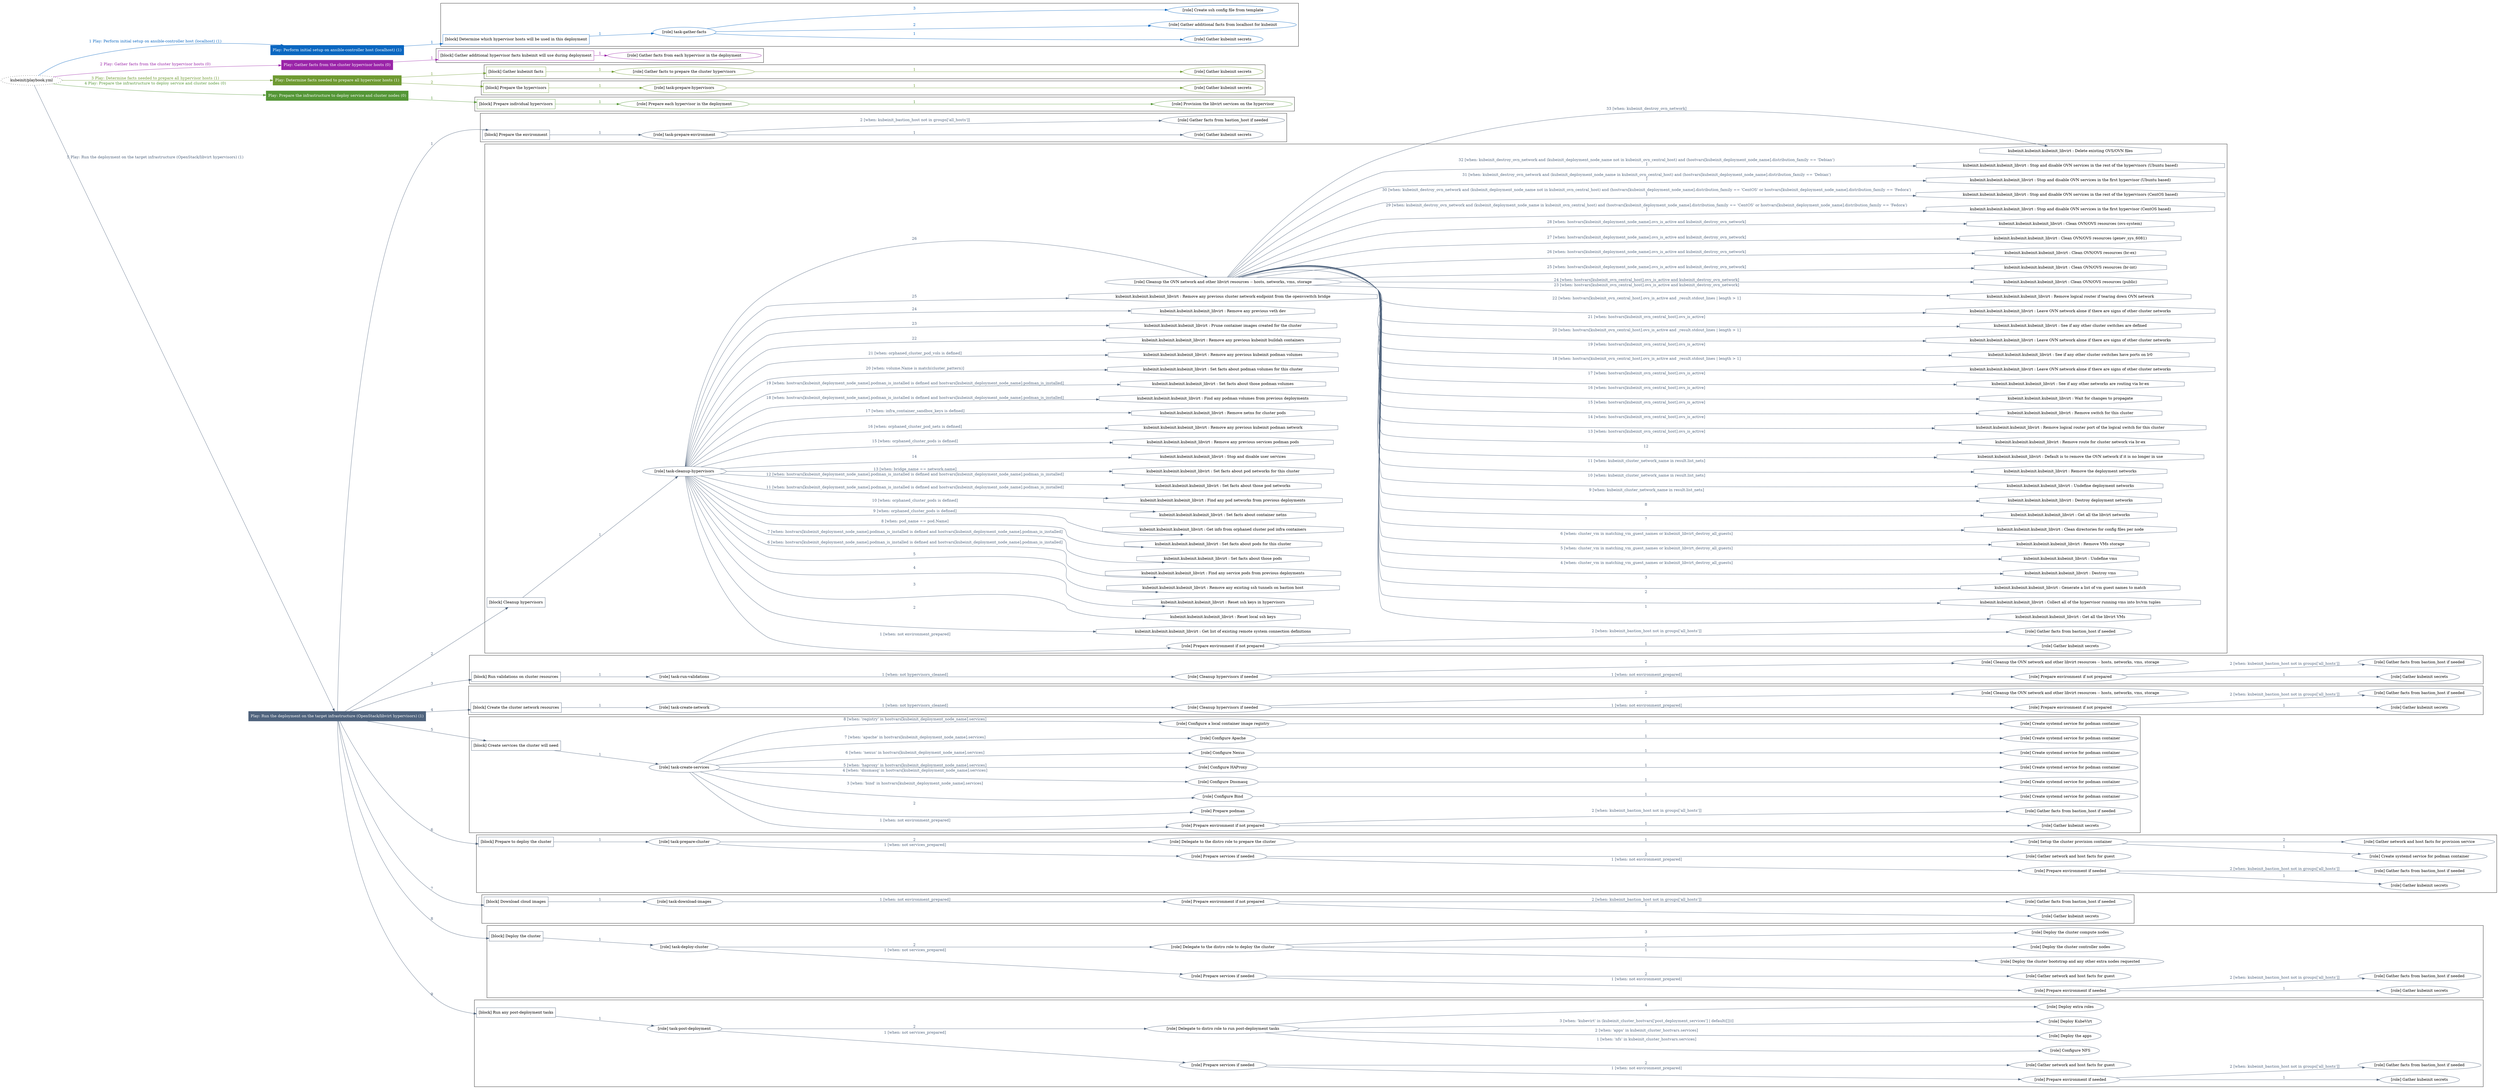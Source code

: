 digraph {
	graph [concentrate=true ordering=in rankdir=LR ratio=fill]
	edge [esep=5 sep=10]
	"kubeinit/playbook.yml" [URL="/home/runner/work/kubeinit/kubeinit/kubeinit/playbook.yml" id=playbook_5bdea897 style=dotted]
	"kubeinit/playbook.yml" -> play_ece586cb [label="1 Play: Perform initial setup on ansible-controller host (localhost) (1)" color="#0b67c1" fontcolor="#0b67c1" id=edge_play_ece586cb labeltooltip="1 Play: Perform initial setup on ansible-controller host (localhost) (1)" tooltip="1 Play: Perform initial setup on ansible-controller host (localhost) (1)"]
	subgraph "Play: Perform initial setup on ansible-controller host (localhost) (1)" {
		play_ece586cb [label="Play: Perform initial setup on ansible-controller host (localhost) (1)" URL="/home/runner/work/kubeinit/kubeinit/kubeinit/playbook.yml" color="#0b67c1" fontcolor="#ffffff" id=play_ece586cb shape=box style=filled tooltip=localhost]
		play_ece586cb -> block_3a7a2d48 [label=1 color="#0b67c1" fontcolor="#0b67c1" id=edge_block_3a7a2d48 labeltooltip=1 tooltip=1]
		subgraph cluster_block_3a7a2d48 {
			block_3a7a2d48 [label="[block] Determine which hypervisor hosts will be used in this deployment" URL="/home/runner/work/kubeinit/kubeinit/kubeinit/playbook.yml" color="#0b67c1" id=block_3a7a2d48 labeltooltip="Determine which hypervisor hosts will be used in this deployment" shape=box tooltip="Determine which hypervisor hosts will be used in this deployment"]
			block_3a7a2d48 -> role_42939f5a [label="1 " color="#0b67c1" fontcolor="#0b67c1" id=edge_role_42939f5a labeltooltip="1 " tooltip="1 "]
			subgraph "task-gather-facts" {
				role_42939f5a [label="[role] task-gather-facts" URL="/home/runner/work/kubeinit/kubeinit/kubeinit/playbook.yml" color="#0b67c1" id=role_42939f5a tooltip="task-gather-facts"]
				role_42939f5a -> role_9ce1b516 [label="1 " color="#0b67c1" fontcolor="#0b67c1" id=edge_role_9ce1b516 labeltooltip="1 " tooltip="1 "]
				subgraph "Gather kubeinit secrets" {
					role_9ce1b516 [label="[role] Gather kubeinit secrets" URL="/home/runner/.ansible/collections/ansible_collections/kubeinit/kubeinit/roles/kubeinit_prepare/tasks/build_hypervisors_group.yml" color="#0b67c1" id=role_9ce1b516 tooltip="Gather kubeinit secrets"]
				}
				role_42939f5a -> role_f43e0731 [label="2 " color="#0b67c1" fontcolor="#0b67c1" id=edge_role_f43e0731 labeltooltip="2 " tooltip="2 "]
				subgraph "Gather additional facts from localhost for kubeinit" {
					role_f43e0731 [label="[role] Gather additional facts from localhost for kubeinit" URL="/home/runner/.ansible/collections/ansible_collections/kubeinit/kubeinit/roles/kubeinit_prepare/tasks/build_hypervisors_group.yml" color="#0b67c1" id=role_f43e0731 tooltip="Gather additional facts from localhost for kubeinit"]
				}
				role_42939f5a -> role_9a218893 [label="3 " color="#0b67c1" fontcolor="#0b67c1" id=edge_role_9a218893 labeltooltip="3 " tooltip="3 "]
				subgraph "Create ssh config file from template" {
					role_9a218893 [label="[role] Create ssh config file from template" URL="/home/runner/.ansible/collections/ansible_collections/kubeinit/kubeinit/roles/kubeinit_prepare/tasks/build_hypervisors_group.yml" color="#0b67c1" id=role_9a218893 tooltip="Create ssh config file from template"]
				}
			}
		}
	}
	"kubeinit/playbook.yml" -> play_bceb7329 [label="2 Play: Gather facts from the cluster hypervisor hosts (0)" color="#9a24a8" fontcolor="#9a24a8" id=edge_play_bceb7329 labeltooltip="2 Play: Gather facts from the cluster hypervisor hosts (0)" tooltip="2 Play: Gather facts from the cluster hypervisor hosts (0)"]
	subgraph "Play: Gather facts from the cluster hypervisor hosts (0)" {
		play_bceb7329 [label="Play: Gather facts from the cluster hypervisor hosts (0)" URL="/home/runner/work/kubeinit/kubeinit/kubeinit/playbook.yml" color="#9a24a8" fontcolor="#ffffff" id=play_bceb7329 shape=box style=filled tooltip="Play: Gather facts from the cluster hypervisor hosts (0)"]
		play_bceb7329 -> block_193c1a11 [label=1 color="#9a24a8" fontcolor="#9a24a8" id=edge_block_193c1a11 labeltooltip=1 tooltip=1]
		subgraph cluster_block_193c1a11 {
			block_193c1a11 [label="[block] Gather additional hypervisor facts kubeinit will use during deployment" URL="/home/runner/work/kubeinit/kubeinit/kubeinit/playbook.yml" color="#9a24a8" id=block_193c1a11 labeltooltip="Gather additional hypervisor facts kubeinit will use during deployment" shape=box tooltip="Gather additional hypervisor facts kubeinit will use during deployment"]
			block_193c1a11 -> role_1d9511c0 [label="1 " color="#9a24a8" fontcolor="#9a24a8" id=edge_role_1d9511c0 labeltooltip="1 " tooltip="1 "]
			subgraph "Gather facts from each hypervisor in the deployment" {
				role_1d9511c0 [label="[role] Gather facts from each hypervisor in the deployment" URL="/home/runner/work/kubeinit/kubeinit/kubeinit/playbook.yml" color="#9a24a8" id=role_1d9511c0 tooltip="Gather facts from each hypervisor in the deployment"]
			}
		}
	}
	"kubeinit/playbook.yml" -> play_75c85b3e [label="3 Play: Determine facts needed to prepare all hypervisor hosts (1)" color="#6f9a32" fontcolor="#6f9a32" id=edge_play_75c85b3e labeltooltip="3 Play: Determine facts needed to prepare all hypervisor hosts (1)" tooltip="3 Play: Determine facts needed to prepare all hypervisor hosts (1)"]
	subgraph "Play: Determine facts needed to prepare all hypervisor hosts (1)" {
		play_75c85b3e [label="Play: Determine facts needed to prepare all hypervisor hosts (1)" URL="/home/runner/work/kubeinit/kubeinit/kubeinit/playbook.yml" color="#6f9a32" fontcolor="#ffffff" id=play_75c85b3e shape=box style=filled tooltip=localhost]
		play_75c85b3e -> block_83604ac0 [label=1 color="#6f9a32" fontcolor="#6f9a32" id=edge_block_83604ac0 labeltooltip=1 tooltip=1]
		subgraph cluster_block_83604ac0 {
			block_83604ac0 [label="[block] Gather kubeinit facts" URL="/home/runner/work/kubeinit/kubeinit/kubeinit/playbook.yml" color="#6f9a32" id=block_83604ac0 labeltooltip="Gather kubeinit facts" shape=box tooltip="Gather kubeinit facts"]
			block_83604ac0 -> role_8a85a435 [label="1 " color="#6f9a32" fontcolor="#6f9a32" id=edge_role_8a85a435 labeltooltip="1 " tooltip="1 "]
			subgraph "Gather facts to prepare the cluster hypervisors" {
				role_8a85a435 [label="[role] Gather facts to prepare the cluster hypervisors" URL="/home/runner/work/kubeinit/kubeinit/kubeinit/playbook.yml" color="#6f9a32" id=role_8a85a435 tooltip="Gather facts to prepare the cluster hypervisors"]
				role_8a85a435 -> role_c3c72955 [label="1 " color="#6f9a32" fontcolor="#6f9a32" id=edge_role_c3c72955 labeltooltip="1 " tooltip="1 "]
				subgraph "Gather kubeinit secrets" {
					role_c3c72955 [label="[role] Gather kubeinit secrets" URL="/home/runner/.ansible/collections/ansible_collections/kubeinit/kubeinit/roles/kubeinit_prepare/tasks/gather_kubeinit_facts.yml" color="#6f9a32" id=role_c3c72955 tooltip="Gather kubeinit secrets"]
				}
			}
		}
		play_75c85b3e -> block_67d0693a [label=2 color="#6f9a32" fontcolor="#6f9a32" id=edge_block_67d0693a labeltooltip=2 tooltip=2]
		subgraph cluster_block_67d0693a {
			block_67d0693a [label="[block] Prepare the hypervisors" URL="/home/runner/work/kubeinit/kubeinit/kubeinit/playbook.yml" color="#6f9a32" id=block_67d0693a labeltooltip="Prepare the hypervisors" shape=box tooltip="Prepare the hypervisors"]
			block_67d0693a -> role_6242a05b [label="1 " color="#6f9a32" fontcolor="#6f9a32" id=edge_role_6242a05b labeltooltip="1 " tooltip="1 "]
			subgraph "task-prepare-hypervisors" {
				role_6242a05b [label="[role] task-prepare-hypervisors" URL="/home/runner/work/kubeinit/kubeinit/kubeinit/playbook.yml" color="#6f9a32" id=role_6242a05b tooltip="task-prepare-hypervisors"]
				role_6242a05b -> role_69114a59 [label="1 " color="#6f9a32" fontcolor="#6f9a32" id=edge_role_69114a59 labeltooltip="1 " tooltip="1 "]
				subgraph "Gather kubeinit secrets" {
					role_69114a59 [label="[role] Gather kubeinit secrets" URL="/home/runner/.ansible/collections/ansible_collections/kubeinit/kubeinit/roles/kubeinit_prepare/tasks/gather_kubeinit_facts.yml" color="#6f9a32" id=role_69114a59 tooltip="Gather kubeinit secrets"]
				}
			}
		}
	}
	"kubeinit/playbook.yml" -> play_66fdea1d [label="4 Play: Prepare the infrastructure to deploy service and cluster nodes (0)" color="#549636" fontcolor="#549636" id=edge_play_66fdea1d labeltooltip="4 Play: Prepare the infrastructure to deploy service and cluster nodes (0)" tooltip="4 Play: Prepare the infrastructure to deploy service and cluster nodes (0)"]
	subgraph "Play: Prepare the infrastructure to deploy service and cluster nodes (0)" {
		play_66fdea1d [label="Play: Prepare the infrastructure to deploy service and cluster nodes (0)" URL="/home/runner/work/kubeinit/kubeinit/kubeinit/playbook.yml" color="#549636" fontcolor="#ffffff" id=play_66fdea1d shape=box style=filled tooltip="Play: Prepare the infrastructure to deploy service and cluster nodes (0)"]
		play_66fdea1d -> block_5bd62ef4 [label=1 color="#549636" fontcolor="#549636" id=edge_block_5bd62ef4 labeltooltip=1 tooltip=1]
		subgraph cluster_block_5bd62ef4 {
			block_5bd62ef4 [label="[block] Prepare individual hypervisors" URL="/home/runner/work/kubeinit/kubeinit/kubeinit/playbook.yml" color="#549636" id=block_5bd62ef4 labeltooltip="Prepare individual hypervisors" shape=box tooltip="Prepare individual hypervisors"]
			block_5bd62ef4 -> role_6f982587 [label="1 " color="#549636" fontcolor="#549636" id=edge_role_6f982587 labeltooltip="1 " tooltip="1 "]
			subgraph "Prepare each hypervisor in the deployment" {
				role_6f982587 [label="[role] Prepare each hypervisor in the deployment" URL="/home/runner/work/kubeinit/kubeinit/kubeinit/playbook.yml" color="#549636" id=role_6f982587 tooltip="Prepare each hypervisor in the deployment"]
				role_6f982587 -> role_bc25240c [label="1 " color="#549636" fontcolor="#549636" id=edge_role_bc25240c labeltooltip="1 " tooltip="1 "]
				subgraph "Provision the libvirt services on the hypervisor" {
					role_bc25240c [label="[role] Provision the libvirt services on the hypervisor" URL="/home/runner/.ansible/collections/ansible_collections/kubeinit/kubeinit/roles/kubeinit_prepare/tasks/prepare_hypervisor.yml" color="#549636" id=role_bc25240c tooltip="Provision the libvirt services on the hypervisor"]
				}
			}
		}
	}
	"kubeinit/playbook.yml" -> play_3fae37b7 [label="5 Play: Run the deployment on the target infrastructure (OpenStack/libvirt hypervisors) (1)" color="#4f637d" fontcolor="#4f637d" id=edge_play_3fae37b7 labeltooltip="5 Play: Run the deployment on the target infrastructure (OpenStack/libvirt hypervisors) (1)" tooltip="5 Play: Run the deployment on the target infrastructure (OpenStack/libvirt hypervisors) (1)"]
	subgraph "Play: Run the deployment on the target infrastructure (OpenStack/libvirt hypervisors) (1)" {
		play_3fae37b7 [label="Play: Run the deployment on the target infrastructure (OpenStack/libvirt hypervisors) (1)" URL="/home/runner/work/kubeinit/kubeinit/kubeinit/playbook.yml" color="#4f637d" fontcolor="#ffffff" id=play_3fae37b7 shape=box style=filled tooltip=localhost]
		play_3fae37b7 -> block_4aa0a112 [label=1 color="#4f637d" fontcolor="#4f637d" id=edge_block_4aa0a112 labeltooltip=1 tooltip=1]
		subgraph cluster_block_4aa0a112 {
			block_4aa0a112 [label="[block] Prepare the environment" URL="/home/runner/work/kubeinit/kubeinit/kubeinit/playbook.yml" color="#4f637d" id=block_4aa0a112 labeltooltip="Prepare the environment" shape=box tooltip="Prepare the environment"]
			block_4aa0a112 -> role_7688d54b [label="1 " color="#4f637d" fontcolor="#4f637d" id=edge_role_7688d54b labeltooltip="1 " tooltip="1 "]
			subgraph "task-prepare-environment" {
				role_7688d54b [label="[role] task-prepare-environment" URL="/home/runner/work/kubeinit/kubeinit/kubeinit/playbook.yml" color="#4f637d" id=role_7688d54b tooltip="task-prepare-environment"]
				role_7688d54b -> role_51b458e1 [label="1 " color="#4f637d" fontcolor="#4f637d" id=edge_role_51b458e1 labeltooltip="1 " tooltip="1 "]
				subgraph "Gather kubeinit secrets" {
					role_51b458e1 [label="[role] Gather kubeinit secrets" URL="/home/runner/.ansible/collections/ansible_collections/kubeinit/kubeinit/roles/kubeinit_prepare/tasks/gather_kubeinit_facts.yml" color="#4f637d" id=role_51b458e1 tooltip="Gather kubeinit secrets"]
				}
				role_7688d54b -> role_1ff9ad0b [label="2 [when: kubeinit_bastion_host not in groups['all_hosts']]" color="#4f637d" fontcolor="#4f637d" id=edge_role_1ff9ad0b labeltooltip="2 [when: kubeinit_bastion_host not in groups['all_hosts']]" tooltip="2 [when: kubeinit_bastion_host not in groups['all_hosts']]"]
				subgraph "Gather facts from bastion_host if needed" {
					role_1ff9ad0b [label="[role] Gather facts from bastion_host if needed" URL="/home/runner/.ansible/collections/ansible_collections/kubeinit/kubeinit/roles/kubeinit_prepare/tasks/main.yml" color="#4f637d" id=role_1ff9ad0b tooltip="Gather facts from bastion_host if needed"]
				}
			}
		}
		play_3fae37b7 -> block_0b0646a1 [label=2 color="#4f637d" fontcolor="#4f637d" id=edge_block_0b0646a1 labeltooltip=2 tooltip=2]
		subgraph cluster_block_0b0646a1 {
			block_0b0646a1 [label="[block] Cleanup hypervisors" URL="/home/runner/work/kubeinit/kubeinit/kubeinit/playbook.yml" color="#4f637d" id=block_0b0646a1 labeltooltip="Cleanup hypervisors" shape=box tooltip="Cleanup hypervisors"]
			block_0b0646a1 -> role_aa229f02 [label="1 " color="#4f637d" fontcolor="#4f637d" id=edge_role_aa229f02 labeltooltip="1 " tooltip="1 "]
			subgraph "task-cleanup-hypervisors" {
				role_aa229f02 [label="[role] task-cleanup-hypervisors" URL="/home/runner/work/kubeinit/kubeinit/kubeinit/playbook.yml" color="#4f637d" id=role_aa229f02 tooltip="task-cleanup-hypervisors"]
				role_aa229f02 -> role_020ec111 [label="1 [when: not environment_prepared]" color="#4f637d" fontcolor="#4f637d" id=edge_role_020ec111 labeltooltip="1 [when: not environment_prepared]" tooltip="1 [when: not environment_prepared]"]
				subgraph "Prepare environment if not prepared" {
					role_020ec111 [label="[role] Prepare environment if not prepared" URL="/home/runner/.ansible/collections/ansible_collections/kubeinit/kubeinit/roles/kubeinit_libvirt/tasks/cleanup_hypervisors.yml" color="#4f637d" id=role_020ec111 tooltip="Prepare environment if not prepared"]
					role_020ec111 -> role_446bc83b [label="1 " color="#4f637d" fontcolor="#4f637d" id=edge_role_446bc83b labeltooltip="1 " tooltip="1 "]
					subgraph "Gather kubeinit secrets" {
						role_446bc83b [label="[role] Gather kubeinit secrets" URL="/home/runner/.ansible/collections/ansible_collections/kubeinit/kubeinit/roles/kubeinit_prepare/tasks/gather_kubeinit_facts.yml" color="#4f637d" id=role_446bc83b tooltip="Gather kubeinit secrets"]
					}
					role_020ec111 -> role_f0f1a615 [label="2 [when: kubeinit_bastion_host not in groups['all_hosts']]" color="#4f637d" fontcolor="#4f637d" id=edge_role_f0f1a615 labeltooltip="2 [when: kubeinit_bastion_host not in groups['all_hosts']]" tooltip="2 [when: kubeinit_bastion_host not in groups['all_hosts']]"]
					subgraph "Gather facts from bastion_host if needed" {
						role_f0f1a615 [label="[role] Gather facts from bastion_host if needed" URL="/home/runner/.ansible/collections/ansible_collections/kubeinit/kubeinit/roles/kubeinit_prepare/tasks/main.yml" color="#4f637d" id=role_f0f1a615 tooltip="Gather facts from bastion_host if needed"]
					}
				}
				task_94f3a4e8 [label="kubeinit.kubeinit.kubeinit_libvirt : Get list of existing remote system connection definitions" URL="/home/runner/.ansible/collections/ansible_collections/kubeinit/kubeinit/roles/kubeinit_libvirt/tasks/cleanup_hypervisors.yml" color="#4f637d" id=task_94f3a4e8 shape=octagon tooltip="kubeinit.kubeinit.kubeinit_libvirt : Get list of existing remote system connection definitions"]
				role_aa229f02 -> task_94f3a4e8 [label="2 " color="#4f637d" fontcolor="#4f637d" id=edge_task_94f3a4e8 labeltooltip="2 " tooltip="2 "]
				task_cff7a533 [label="kubeinit.kubeinit.kubeinit_libvirt : Reset local ssh keys" URL="/home/runner/.ansible/collections/ansible_collections/kubeinit/kubeinit/roles/kubeinit_libvirt/tasks/cleanup_hypervisors.yml" color="#4f637d" id=task_cff7a533 shape=octagon tooltip="kubeinit.kubeinit.kubeinit_libvirt : Reset local ssh keys"]
				role_aa229f02 -> task_cff7a533 [label="3 " color="#4f637d" fontcolor="#4f637d" id=edge_task_cff7a533 labeltooltip="3 " tooltip="3 "]
				task_72fd3091 [label="kubeinit.kubeinit.kubeinit_libvirt : Reset ssh keys in hypervisors" URL="/home/runner/.ansible/collections/ansible_collections/kubeinit/kubeinit/roles/kubeinit_libvirt/tasks/cleanup_hypervisors.yml" color="#4f637d" id=task_72fd3091 shape=octagon tooltip="kubeinit.kubeinit.kubeinit_libvirt : Reset ssh keys in hypervisors"]
				role_aa229f02 -> task_72fd3091 [label="4 " color="#4f637d" fontcolor="#4f637d" id=edge_task_72fd3091 labeltooltip="4 " tooltip="4 "]
				task_0e028cf5 [label="kubeinit.kubeinit.kubeinit_libvirt : Remove any existing ssh tunnels on bastion host" URL="/home/runner/.ansible/collections/ansible_collections/kubeinit/kubeinit/roles/kubeinit_libvirt/tasks/cleanup_hypervisors.yml" color="#4f637d" id=task_0e028cf5 shape=octagon tooltip="kubeinit.kubeinit.kubeinit_libvirt : Remove any existing ssh tunnels on bastion host"]
				role_aa229f02 -> task_0e028cf5 [label="5 " color="#4f637d" fontcolor="#4f637d" id=edge_task_0e028cf5 labeltooltip="5 " tooltip="5 "]
				task_98077cbe [label="kubeinit.kubeinit.kubeinit_libvirt : Find any service pods from previous deployments" URL="/home/runner/.ansible/collections/ansible_collections/kubeinit/kubeinit/roles/kubeinit_libvirt/tasks/cleanup_hypervisors.yml" color="#4f637d" id=task_98077cbe shape=octagon tooltip="kubeinit.kubeinit.kubeinit_libvirt : Find any service pods from previous deployments"]
				role_aa229f02 -> task_98077cbe [label="6 [when: hostvars[kubeinit_deployment_node_name].podman_is_installed is defined and hostvars[kubeinit_deployment_node_name].podman_is_installed]" color="#4f637d" fontcolor="#4f637d" id=edge_task_98077cbe labeltooltip="6 [when: hostvars[kubeinit_deployment_node_name].podman_is_installed is defined and hostvars[kubeinit_deployment_node_name].podman_is_installed]" tooltip="6 [when: hostvars[kubeinit_deployment_node_name].podman_is_installed is defined and hostvars[kubeinit_deployment_node_name].podman_is_installed]"]
				task_7951c76f [label="kubeinit.kubeinit.kubeinit_libvirt : Set facts about those pods" URL="/home/runner/.ansible/collections/ansible_collections/kubeinit/kubeinit/roles/kubeinit_libvirt/tasks/cleanup_hypervisors.yml" color="#4f637d" id=task_7951c76f shape=octagon tooltip="kubeinit.kubeinit.kubeinit_libvirt : Set facts about those pods"]
				role_aa229f02 -> task_7951c76f [label="7 [when: hostvars[kubeinit_deployment_node_name].podman_is_installed is defined and hostvars[kubeinit_deployment_node_name].podman_is_installed]" color="#4f637d" fontcolor="#4f637d" id=edge_task_7951c76f labeltooltip="7 [when: hostvars[kubeinit_deployment_node_name].podman_is_installed is defined and hostvars[kubeinit_deployment_node_name].podman_is_installed]" tooltip="7 [when: hostvars[kubeinit_deployment_node_name].podman_is_installed is defined and hostvars[kubeinit_deployment_node_name].podman_is_installed]"]
				task_0a1b38b5 [label="kubeinit.kubeinit.kubeinit_libvirt : Set facts about pods for this cluster" URL="/home/runner/.ansible/collections/ansible_collections/kubeinit/kubeinit/roles/kubeinit_libvirt/tasks/cleanup_hypervisors.yml" color="#4f637d" id=task_0a1b38b5 shape=octagon tooltip="kubeinit.kubeinit.kubeinit_libvirt : Set facts about pods for this cluster"]
				role_aa229f02 -> task_0a1b38b5 [label="8 [when: pod_name == pod.Name]" color="#4f637d" fontcolor="#4f637d" id=edge_task_0a1b38b5 labeltooltip="8 [when: pod_name == pod.Name]" tooltip="8 [when: pod_name == pod.Name]"]
				task_9f43091b [label="kubeinit.kubeinit.kubeinit_libvirt : Get info from orphaned cluster pod infra containers" URL="/home/runner/.ansible/collections/ansible_collections/kubeinit/kubeinit/roles/kubeinit_libvirt/tasks/cleanup_hypervisors.yml" color="#4f637d" id=task_9f43091b shape=octagon tooltip="kubeinit.kubeinit.kubeinit_libvirt : Get info from orphaned cluster pod infra containers"]
				role_aa229f02 -> task_9f43091b [label="9 [when: orphaned_cluster_pods is defined]" color="#4f637d" fontcolor="#4f637d" id=edge_task_9f43091b labeltooltip="9 [when: orphaned_cluster_pods is defined]" tooltip="9 [when: orphaned_cluster_pods is defined]"]
				task_c633e902 [label="kubeinit.kubeinit.kubeinit_libvirt : Set facts about container netns" URL="/home/runner/.ansible/collections/ansible_collections/kubeinit/kubeinit/roles/kubeinit_libvirt/tasks/cleanup_hypervisors.yml" color="#4f637d" id=task_c633e902 shape=octagon tooltip="kubeinit.kubeinit.kubeinit_libvirt : Set facts about container netns"]
				role_aa229f02 -> task_c633e902 [label="10 [when: orphaned_cluster_pods is defined]" color="#4f637d" fontcolor="#4f637d" id=edge_task_c633e902 labeltooltip="10 [when: orphaned_cluster_pods is defined]" tooltip="10 [when: orphaned_cluster_pods is defined]"]
				task_c3708927 [label="kubeinit.kubeinit.kubeinit_libvirt : Find any pod networks from previous deployments" URL="/home/runner/.ansible/collections/ansible_collections/kubeinit/kubeinit/roles/kubeinit_libvirt/tasks/cleanup_hypervisors.yml" color="#4f637d" id=task_c3708927 shape=octagon tooltip="kubeinit.kubeinit.kubeinit_libvirt : Find any pod networks from previous deployments"]
				role_aa229f02 -> task_c3708927 [label="11 [when: hostvars[kubeinit_deployment_node_name].podman_is_installed is defined and hostvars[kubeinit_deployment_node_name].podman_is_installed]" color="#4f637d" fontcolor="#4f637d" id=edge_task_c3708927 labeltooltip="11 [when: hostvars[kubeinit_deployment_node_name].podman_is_installed is defined and hostvars[kubeinit_deployment_node_name].podman_is_installed]" tooltip="11 [when: hostvars[kubeinit_deployment_node_name].podman_is_installed is defined and hostvars[kubeinit_deployment_node_name].podman_is_installed]"]
				task_8b889cfa [label="kubeinit.kubeinit.kubeinit_libvirt : Set facts about those pod networks" URL="/home/runner/.ansible/collections/ansible_collections/kubeinit/kubeinit/roles/kubeinit_libvirt/tasks/cleanup_hypervisors.yml" color="#4f637d" id=task_8b889cfa shape=octagon tooltip="kubeinit.kubeinit.kubeinit_libvirt : Set facts about those pod networks"]
				role_aa229f02 -> task_8b889cfa [label="12 [when: hostvars[kubeinit_deployment_node_name].podman_is_installed is defined and hostvars[kubeinit_deployment_node_name].podman_is_installed]" color="#4f637d" fontcolor="#4f637d" id=edge_task_8b889cfa labeltooltip="12 [when: hostvars[kubeinit_deployment_node_name].podman_is_installed is defined and hostvars[kubeinit_deployment_node_name].podman_is_installed]" tooltip="12 [when: hostvars[kubeinit_deployment_node_name].podman_is_installed is defined and hostvars[kubeinit_deployment_node_name].podman_is_installed]"]
				task_528258fa [label="kubeinit.kubeinit.kubeinit_libvirt : Set facts about pod networks for this cluster" URL="/home/runner/.ansible/collections/ansible_collections/kubeinit/kubeinit/roles/kubeinit_libvirt/tasks/cleanup_hypervisors.yml" color="#4f637d" id=task_528258fa shape=octagon tooltip="kubeinit.kubeinit.kubeinit_libvirt : Set facts about pod networks for this cluster"]
				role_aa229f02 -> task_528258fa [label="13 [when: bridge_name == network.name]" color="#4f637d" fontcolor="#4f637d" id=edge_task_528258fa labeltooltip="13 [when: bridge_name == network.name]" tooltip="13 [when: bridge_name == network.name]"]
				task_f1d94fbe [label="kubeinit.kubeinit.kubeinit_libvirt : Stop and disable user services" URL="/home/runner/.ansible/collections/ansible_collections/kubeinit/kubeinit/roles/kubeinit_libvirt/tasks/cleanup_hypervisors.yml" color="#4f637d" id=task_f1d94fbe shape=octagon tooltip="kubeinit.kubeinit.kubeinit_libvirt : Stop and disable user services"]
				role_aa229f02 -> task_f1d94fbe [label="14 " color="#4f637d" fontcolor="#4f637d" id=edge_task_f1d94fbe labeltooltip="14 " tooltip="14 "]
				task_f298ac21 [label="kubeinit.kubeinit.kubeinit_libvirt : Remove any previous services podman pods" URL="/home/runner/.ansible/collections/ansible_collections/kubeinit/kubeinit/roles/kubeinit_libvirt/tasks/cleanup_hypervisors.yml" color="#4f637d" id=task_f298ac21 shape=octagon tooltip="kubeinit.kubeinit.kubeinit_libvirt : Remove any previous services podman pods"]
				role_aa229f02 -> task_f298ac21 [label="15 [when: orphaned_cluster_pods is defined]" color="#4f637d" fontcolor="#4f637d" id=edge_task_f298ac21 labeltooltip="15 [when: orphaned_cluster_pods is defined]" tooltip="15 [when: orphaned_cluster_pods is defined]"]
				task_7fcfc30f [label="kubeinit.kubeinit.kubeinit_libvirt : Remove any previous kubeinit podman network" URL="/home/runner/.ansible/collections/ansible_collections/kubeinit/kubeinit/roles/kubeinit_libvirt/tasks/cleanup_hypervisors.yml" color="#4f637d" id=task_7fcfc30f shape=octagon tooltip="kubeinit.kubeinit.kubeinit_libvirt : Remove any previous kubeinit podman network"]
				role_aa229f02 -> task_7fcfc30f [label="16 [when: orphaned_cluster_pod_nets is defined]" color="#4f637d" fontcolor="#4f637d" id=edge_task_7fcfc30f labeltooltip="16 [when: orphaned_cluster_pod_nets is defined]" tooltip="16 [when: orphaned_cluster_pod_nets is defined]"]
				task_a631aa35 [label="kubeinit.kubeinit.kubeinit_libvirt : Remove netns for cluster pods" URL="/home/runner/.ansible/collections/ansible_collections/kubeinit/kubeinit/roles/kubeinit_libvirt/tasks/cleanup_hypervisors.yml" color="#4f637d" id=task_a631aa35 shape=octagon tooltip="kubeinit.kubeinit.kubeinit_libvirt : Remove netns for cluster pods"]
				role_aa229f02 -> task_a631aa35 [label="17 [when: infra_container_sandbox_keys is defined]" color="#4f637d" fontcolor="#4f637d" id=edge_task_a631aa35 labeltooltip="17 [when: infra_container_sandbox_keys is defined]" tooltip="17 [when: infra_container_sandbox_keys is defined]"]
				task_66d8833f [label="kubeinit.kubeinit.kubeinit_libvirt : Find any podman volumes from previous deployments" URL="/home/runner/.ansible/collections/ansible_collections/kubeinit/kubeinit/roles/kubeinit_libvirt/tasks/cleanup_hypervisors.yml" color="#4f637d" id=task_66d8833f shape=octagon tooltip="kubeinit.kubeinit.kubeinit_libvirt : Find any podman volumes from previous deployments"]
				role_aa229f02 -> task_66d8833f [label="18 [when: hostvars[kubeinit_deployment_node_name].podman_is_installed is defined and hostvars[kubeinit_deployment_node_name].podman_is_installed]" color="#4f637d" fontcolor="#4f637d" id=edge_task_66d8833f labeltooltip="18 [when: hostvars[kubeinit_deployment_node_name].podman_is_installed is defined and hostvars[kubeinit_deployment_node_name].podman_is_installed]" tooltip="18 [when: hostvars[kubeinit_deployment_node_name].podman_is_installed is defined and hostvars[kubeinit_deployment_node_name].podman_is_installed]"]
				task_78eac922 [label="kubeinit.kubeinit.kubeinit_libvirt : Set facts about those podman volumes" URL="/home/runner/.ansible/collections/ansible_collections/kubeinit/kubeinit/roles/kubeinit_libvirt/tasks/cleanup_hypervisors.yml" color="#4f637d" id=task_78eac922 shape=octagon tooltip="kubeinit.kubeinit.kubeinit_libvirt : Set facts about those podman volumes"]
				role_aa229f02 -> task_78eac922 [label="19 [when: hostvars[kubeinit_deployment_node_name].podman_is_installed is defined and hostvars[kubeinit_deployment_node_name].podman_is_installed]" color="#4f637d" fontcolor="#4f637d" id=edge_task_78eac922 labeltooltip="19 [when: hostvars[kubeinit_deployment_node_name].podman_is_installed is defined and hostvars[kubeinit_deployment_node_name].podman_is_installed]" tooltip="19 [when: hostvars[kubeinit_deployment_node_name].podman_is_installed is defined and hostvars[kubeinit_deployment_node_name].podman_is_installed]"]
				task_e9f0b2cb [label="kubeinit.kubeinit.kubeinit_libvirt : Set facts about podman volumes for this cluster" URL="/home/runner/.ansible/collections/ansible_collections/kubeinit/kubeinit/roles/kubeinit_libvirt/tasks/cleanup_hypervisors.yml" color="#4f637d" id=task_e9f0b2cb shape=octagon tooltip="kubeinit.kubeinit.kubeinit_libvirt : Set facts about podman volumes for this cluster"]
				role_aa229f02 -> task_e9f0b2cb [label="20 [when: volume.Name is match(cluster_pattern)]" color="#4f637d" fontcolor="#4f637d" id=edge_task_e9f0b2cb labeltooltip="20 [when: volume.Name is match(cluster_pattern)]" tooltip="20 [when: volume.Name is match(cluster_pattern)]"]
				task_84d50d66 [label="kubeinit.kubeinit.kubeinit_libvirt : Remove any previous kubeinit podman volumes" URL="/home/runner/.ansible/collections/ansible_collections/kubeinit/kubeinit/roles/kubeinit_libvirt/tasks/cleanup_hypervisors.yml" color="#4f637d" id=task_84d50d66 shape=octagon tooltip="kubeinit.kubeinit.kubeinit_libvirt : Remove any previous kubeinit podman volumes"]
				role_aa229f02 -> task_84d50d66 [label="21 [when: orphaned_cluster_pod_vols is defined]" color="#4f637d" fontcolor="#4f637d" id=edge_task_84d50d66 labeltooltip="21 [when: orphaned_cluster_pod_vols is defined]" tooltip="21 [when: orphaned_cluster_pod_vols is defined]"]
				task_2a6a4f87 [label="kubeinit.kubeinit.kubeinit_libvirt : Remove any previous kubeinit buildah containers" URL="/home/runner/.ansible/collections/ansible_collections/kubeinit/kubeinit/roles/kubeinit_libvirt/tasks/cleanup_hypervisors.yml" color="#4f637d" id=task_2a6a4f87 shape=octagon tooltip="kubeinit.kubeinit.kubeinit_libvirt : Remove any previous kubeinit buildah containers"]
				role_aa229f02 -> task_2a6a4f87 [label="22 " color="#4f637d" fontcolor="#4f637d" id=edge_task_2a6a4f87 labeltooltip="22 " tooltip="22 "]
				task_6d7b9281 [label="kubeinit.kubeinit.kubeinit_libvirt : Prune container images created for the cluster" URL="/home/runner/.ansible/collections/ansible_collections/kubeinit/kubeinit/roles/kubeinit_libvirt/tasks/cleanup_hypervisors.yml" color="#4f637d" id=task_6d7b9281 shape=octagon tooltip="kubeinit.kubeinit.kubeinit_libvirt : Prune container images created for the cluster"]
				role_aa229f02 -> task_6d7b9281 [label="23 " color="#4f637d" fontcolor="#4f637d" id=edge_task_6d7b9281 labeltooltip="23 " tooltip="23 "]
				task_bd92d030 [label="kubeinit.kubeinit.kubeinit_libvirt : Remove any previous veth dev" URL="/home/runner/.ansible/collections/ansible_collections/kubeinit/kubeinit/roles/kubeinit_libvirt/tasks/cleanup_hypervisors.yml" color="#4f637d" id=task_bd92d030 shape=octagon tooltip="kubeinit.kubeinit.kubeinit_libvirt : Remove any previous veth dev"]
				role_aa229f02 -> task_bd92d030 [label="24 " color="#4f637d" fontcolor="#4f637d" id=edge_task_bd92d030 labeltooltip="24 " tooltip="24 "]
				task_97db0d5a [label="kubeinit.kubeinit.kubeinit_libvirt : Remove any previous cluster network endpoint from the openvswitch bridge" URL="/home/runner/.ansible/collections/ansible_collections/kubeinit/kubeinit/roles/kubeinit_libvirt/tasks/cleanup_hypervisors.yml" color="#4f637d" id=task_97db0d5a shape=octagon tooltip="kubeinit.kubeinit.kubeinit_libvirt : Remove any previous cluster network endpoint from the openvswitch bridge"]
				role_aa229f02 -> task_97db0d5a [label="25 " color="#4f637d" fontcolor="#4f637d" id=edge_task_97db0d5a labeltooltip="25 " tooltip="25 "]
				role_aa229f02 -> role_106b8fb8 [label="26 " color="#4f637d" fontcolor="#4f637d" id=edge_role_106b8fb8 labeltooltip="26 " tooltip="26 "]
				subgraph "Cleanup the OVN network and other libvirt resources -- hosts, networks, vms, storage" {
					role_106b8fb8 [label="[role] Cleanup the OVN network and other libvirt resources -- hosts, networks, vms, storage" URL="/home/runner/.ansible/collections/ansible_collections/kubeinit/kubeinit/roles/kubeinit_libvirt/tasks/cleanup_hypervisors.yml" color="#4f637d" id=role_106b8fb8 tooltip="Cleanup the OVN network and other libvirt resources -- hosts, networks, vms, storage"]
					task_3ab2d96e [label="kubeinit.kubeinit.kubeinit_libvirt : Get all the libvirt VMs" URL="/home/runner/.ansible/collections/ansible_collections/kubeinit/kubeinit/roles/kubeinit_libvirt/tasks/cleanup_libvirt.yml" color="#4f637d" id=task_3ab2d96e shape=octagon tooltip="kubeinit.kubeinit.kubeinit_libvirt : Get all the libvirt VMs"]
					role_106b8fb8 -> task_3ab2d96e [label="1 " color="#4f637d" fontcolor="#4f637d" id=edge_task_3ab2d96e labeltooltip="1 " tooltip="1 "]
					task_9a92b766 [label="kubeinit.kubeinit.kubeinit_libvirt : Collect all of the hypervisor running vms into hv/vm tuples" URL="/home/runner/.ansible/collections/ansible_collections/kubeinit/kubeinit/roles/kubeinit_libvirt/tasks/cleanup_libvirt.yml" color="#4f637d" id=task_9a92b766 shape=octagon tooltip="kubeinit.kubeinit.kubeinit_libvirt : Collect all of the hypervisor running vms into hv/vm tuples"]
					role_106b8fb8 -> task_9a92b766 [label="2 " color="#4f637d" fontcolor="#4f637d" id=edge_task_9a92b766 labeltooltip="2 " tooltip="2 "]
					task_bf329e03 [label="kubeinit.kubeinit.kubeinit_libvirt : Generate a list of vm guest names to match" URL="/home/runner/.ansible/collections/ansible_collections/kubeinit/kubeinit/roles/kubeinit_libvirt/tasks/cleanup_libvirt.yml" color="#4f637d" id=task_bf329e03 shape=octagon tooltip="kubeinit.kubeinit.kubeinit_libvirt : Generate a list of vm guest names to match"]
					role_106b8fb8 -> task_bf329e03 [label="3 " color="#4f637d" fontcolor="#4f637d" id=edge_task_bf329e03 labeltooltip="3 " tooltip="3 "]
					task_85e77727 [label="kubeinit.kubeinit.kubeinit_libvirt : Destroy vms" URL="/home/runner/.ansible/collections/ansible_collections/kubeinit/kubeinit/roles/kubeinit_libvirt/tasks/cleanup_libvirt.yml" color="#4f637d" id=task_85e77727 shape=octagon tooltip="kubeinit.kubeinit.kubeinit_libvirt : Destroy vms"]
					role_106b8fb8 -> task_85e77727 [label="4 [when: cluster_vm in matching_vm_guest_names or kubeinit_libvirt_destroy_all_guests]" color="#4f637d" fontcolor="#4f637d" id=edge_task_85e77727 labeltooltip="4 [when: cluster_vm in matching_vm_guest_names or kubeinit_libvirt_destroy_all_guests]" tooltip="4 [when: cluster_vm in matching_vm_guest_names or kubeinit_libvirt_destroy_all_guests]"]
					task_4a1a9c18 [label="kubeinit.kubeinit.kubeinit_libvirt : Undefine vms" URL="/home/runner/.ansible/collections/ansible_collections/kubeinit/kubeinit/roles/kubeinit_libvirt/tasks/cleanup_libvirt.yml" color="#4f637d" id=task_4a1a9c18 shape=octagon tooltip="kubeinit.kubeinit.kubeinit_libvirt : Undefine vms"]
					role_106b8fb8 -> task_4a1a9c18 [label="5 [when: cluster_vm in matching_vm_guest_names or kubeinit_libvirt_destroy_all_guests]" color="#4f637d" fontcolor="#4f637d" id=edge_task_4a1a9c18 labeltooltip="5 [when: cluster_vm in matching_vm_guest_names or kubeinit_libvirt_destroy_all_guests]" tooltip="5 [when: cluster_vm in matching_vm_guest_names or kubeinit_libvirt_destroy_all_guests]"]
					task_888065f3 [label="kubeinit.kubeinit.kubeinit_libvirt : Remove VMs storage" URL="/home/runner/.ansible/collections/ansible_collections/kubeinit/kubeinit/roles/kubeinit_libvirt/tasks/cleanup_libvirt.yml" color="#4f637d" id=task_888065f3 shape=octagon tooltip="kubeinit.kubeinit.kubeinit_libvirt : Remove VMs storage"]
					role_106b8fb8 -> task_888065f3 [label="6 [when: cluster_vm in matching_vm_guest_names or kubeinit_libvirt_destroy_all_guests]" color="#4f637d" fontcolor="#4f637d" id=edge_task_888065f3 labeltooltip="6 [when: cluster_vm in matching_vm_guest_names or kubeinit_libvirt_destroy_all_guests]" tooltip="6 [when: cluster_vm in matching_vm_guest_names or kubeinit_libvirt_destroy_all_guests]"]
					task_5d5a5903 [label="kubeinit.kubeinit.kubeinit_libvirt : Clean directories for config files per node" URL="/home/runner/.ansible/collections/ansible_collections/kubeinit/kubeinit/roles/kubeinit_libvirt/tasks/cleanup_libvirt.yml" color="#4f637d" id=task_5d5a5903 shape=octagon tooltip="kubeinit.kubeinit.kubeinit_libvirt : Clean directories for config files per node"]
					role_106b8fb8 -> task_5d5a5903 [label="7 " color="#4f637d" fontcolor="#4f637d" id=edge_task_5d5a5903 labeltooltip="7 " tooltip="7 "]
					task_3e9c65db [label="kubeinit.kubeinit.kubeinit_libvirt : Get all the libvirt networks" URL="/home/runner/.ansible/collections/ansible_collections/kubeinit/kubeinit/roles/kubeinit_libvirt/tasks/cleanup_libvirt.yml" color="#4f637d" id=task_3e9c65db shape=octagon tooltip="kubeinit.kubeinit.kubeinit_libvirt : Get all the libvirt networks"]
					role_106b8fb8 -> task_3e9c65db [label="8 " color="#4f637d" fontcolor="#4f637d" id=edge_task_3e9c65db labeltooltip="8 " tooltip="8 "]
					task_bd0447bc [label="kubeinit.kubeinit.kubeinit_libvirt : Destroy deployment networks" URL="/home/runner/.ansible/collections/ansible_collections/kubeinit/kubeinit/roles/kubeinit_libvirt/tasks/cleanup_libvirt.yml" color="#4f637d" id=task_bd0447bc shape=octagon tooltip="kubeinit.kubeinit.kubeinit_libvirt : Destroy deployment networks"]
					role_106b8fb8 -> task_bd0447bc [label="9 [when: kubeinit_cluster_network_name in result.list_nets]" color="#4f637d" fontcolor="#4f637d" id=edge_task_bd0447bc labeltooltip="9 [when: kubeinit_cluster_network_name in result.list_nets]" tooltip="9 [when: kubeinit_cluster_network_name in result.list_nets]"]
					task_3a2565b2 [label="kubeinit.kubeinit.kubeinit_libvirt : Undefine deployment networks" URL="/home/runner/.ansible/collections/ansible_collections/kubeinit/kubeinit/roles/kubeinit_libvirt/tasks/cleanup_libvirt.yml" color="#4f637d" id=task_3a2565b2 shape=octagon tooltip="kubeinit.kubeinit.kubeinit_libvirt : Undefine deployment networks"]
					role_106b8fb8 -> task_3a2565b2 [label="10 [when: kubeinit_cluster_network_name in result.list_nets]" color="#4f637d" fontcolor="#4f637d" id=edge_task_3a2565b2 labeltooltip="10 [when: kubeinit_cluster_network_name in result.list_nets]" tooltip="10 [when: kubeinit_cluster_network_name in result.list_nets]"]
					task_57327670 [label="kubeinit.kubeinit.kubeinit_libvirt : Remove the deployment networks" URL="/home/runner/.ansible/collections/ansible_collections/kubeinit/kubeinit/roles/kubeinit_libvirt/tasks/cleanup_libvirt.yml" color="#4f637d" id=task_57327670 shape=octagon tooltip="kubeinit.kubeinit.kubeinit_libvirt : Remove the deployment networks"]
					role_106b8fb8 -> task_57327670 [label="11 [when: kubeinit_cluster_network_name in result.list_nets]" color="#4f637d" fontcolor="#4f637d" id=edge_task_57327670 labeltooltip="11 [when: kubeinit_cluster_network_name in result.list_nets]" tooltip="11 [when: kubeinit_cluster_network_name in result.list_nets]"]
					task_2f7c277b [label="kubeinit.kubeinit.kubeinit_libvirt : Default is to remove the OVN network if it is no longer in use" URL="/home/runner/.ansible/collections/ansible_collections/kubeinit/kubeinit/roles/kubeinit_libvirt/tasks/cleanup_libvirt.yml" color="#4f637d" id=task_2f7c277b shape=octagon tooltip="kubeinit.kubeinit.kubeinit_libvirt : Default is to remove the OVN network if it is no longer in use"]
					role_106b8fb8 -> task_2f7c277b [label="12 " color="#4f637d" fontcolor="#4f637d" id=edge_task_2f7c277b labeltooltip="12 " tooltip="12 "]
					task_7cfbcb29 [label="kubeinit.kubeinit.kubeinit_libvirt : Remove route for cluster network via br-ex" URL="/home/runner/.ansible/collections/ansible_collections/kubeinit/kubeinit/roles/kubeinit_libvirt/tasks/cleanup_libvirt.yml" color="#4f637d" id=task_7cfbcb29 shape=octagon tooltip="kubeinit.kubeinit.kubeinit_libvirt : Remove route for cluster network via br-ex"]
					role_106b8fb8 -> task_7cfbcb29 [label="13 [when: hostvars[kubeinit_ovn_central_host].ovs_is_active]" color="#4f637d" fontcolor="#4f637d" id=edge_task_7cfbcb29 labeltooltip="13 [when: hostvars[kubeinit_ovn_central_host].ovs_is_active]" tooltip="13 [when: hostvars[kubeinit_ovn_central_host].ovs_is_active]"]
					task_53f56599 [label="kubeinit.kubeinit.kubeinit_libvirt : Remove logical router port of the logical switch for this cluster" URL="/home/runner/.ansible/collections/ansible_collections/kubeinit/kubeinit/roles/kubeinit_libvirt/tasks/cleanup_libvirt.yml" color="#4f637d" id=task_53f56599 shape=octagon tooltip="kubeinit.kubeinit.kubeinit_libvirt : Remove logical router port of the logical switch for this cluster"]
					role_106b8fb8 -> task_53f56599 [label="14 [when: hostvars[kubeinit_ovn_central_host].ovs_is_active]" color="#4f637d" fontcolor="#4f637d" id=edge_task_53f56599 labeltooltip="14 [when: hostvars[kubeinit_ovn_central_host].ovs_is_active]" tooltip="14 [when: hostvars[kubeinit_ovn_central_host].ovs_is_active]"]
					task_861db7cb [label="kubeinit.kubeinit.kubeinit_libvirt : Remove switch for this cluster" URL="/home/runner/.ansible/collections/ansible_collections/kubeinit/kubeinit/roles/kubeinit_libvirt/tasks/cleanup_libvirt.yml" color="#4f637d" id=task_861db7cb shape=octagon tooltip="kubeinit.kubeinit.kubeinit_libvirt : Remove switch for this cluster"]
					role_106b8fb8 -> task_861db7cb [label="15 [when: hostvars[kubeinit_ovn_central_host].ovs_is_active]" color="#4f637d" fontcolor="#4f637d" id=edge_task_861db7cb labeltooltip="15 [when: hostvars[kubeinit_ovn_central_host].ovs_is_active]" tooltip="15 [when: hostvars[kubeinit_ovn_central_host].ovs_is_active]"]
					task_1ecf2c56 [label="kubeinit.kubeinit.kubeinit_libvirt : Wait for changes to propagate" URL="/home/runner/.ansible/collections/ansible_collections/kubeinit/kubeinit/roles/kubeinit_libvirt/tasks/cleanup_libvirt.yml" color="#4f637d" id=task_1ecf2c56 shape=octagon tooltip="kubeinit.kubeinit.kubeinit_libvirt : Wait for changes to propagate"]
					role_106b8fb8 -> task_1ecf2c56 [label="16 [when: hostvars[kubeinit_ovn_central_host].ovs_is_active]" color="#4f637d" fontcolor="#4f637d" id=edge_task_1ecf2c56 labeltooltip="16 [when: hostvars[kubeinit_ovn_central_host].ovs_is_active]" tooltip="16 [when: hostvars[kubeinit_ovn_central_host].ovs_is_active]"]
					task_ee7eaa9f [label="kubeinit.kubeinit.kubeinit_libvirt : See if any other networks are routing via br-ex" URL="/home/runner/.ansible/collections/ansible_collections/kubeinit/kubeinit/roles/kubeinit_libvirt/tasks/cleanup_libvirt.yml" color="#4f637d" id=task_ee7eaa9f shape=octagon tooltip="kubeinit.kubeinit.kubeinit_libvirt : See if any other networks are routing via br-ex"]
					role_106b8fb8 -> task_ee7eaa9f [label="17 [when: hostvars[kubeinit_ovn_central_host].ovs_is_active]" color="#4f637d" fontcolor="#4f637d" id=edge_task_ee7eaa9f labeltooltip="17 [when: hostvars[kubeinit_ovn_central_host].ovs_is_active]" tooltip="17 [when: hostvars[kubeinit_ovn_central_host].ovs_is_active]"]
					task_b44bb5c9 [label="kubeinit.kubeinit.kubeinit_libvirt : Leave OVN network alone if there are signs of other cluster networks" URL="/home/runner/.ansible/collections/ansible_collections/kubeinit/kubeinit/roles/kubeinit_libvirt/tasks/cleanup_libvirt.yml" color="#4f637d" id=task_b44bb5c9 shape=octagon tooltip="kubeinit.kubeinit.kubeinit_libvirt : Leave OVN network alone if there are signs of other cluster networks"]
					role_106b8fb8 -> task_b44bb5c9 [label="18 [when: hostvars[kubeinit_ovn_central_host].ovs_is_active and _result.stdout_lines | length > 1]" color="#4f637d" fontcolor="#4f637d" id=edge_task_b44bb5c9 labeltooltip="18 [when: hostvars[kubeinit_ovn_central_host].ovs_is_active and _result.stdout_lines | length > 1]" tooltip="18 [when: hostvars[kubeinit_ovn_central_host].ovs_is_active and _result.stdout_lines | length > 1]"]
					task_5d3a79a9 [label="kubeinit.kubeinit.kubeinit_libvirt : See if any other cluster switches have ports on lr0" URL="/home/runner/.ansible/collections/ansible_collections/kubeinit/kubeinit/roles/kubeinit_libvirt/tasks/cleanup_libvirt.yml" color="#4f637d" id=task_5d3a79a9 shape=octagon tooltip="kubeinit.kubeinit.kubeinit_libvirt : See if any other cluster switches have ports on lr0"]
					role_106b8fb8 -> task_5d3a79a9 [label="19 [when: hostvars[kubeinit_ovn_central_host].ovs_is_active]" color="#4f637d" fontcolor="#4f637d" id=edge_task_5d3a79a9 labeltooltip="19 [when: hostvars[kubeinit_ovn_central_host].ovs_is_active]" tooltip="19 [when: hostvars[kubeinit_ovn_central_host].ovs_is_active]"]
					task_1cbbde46 [label="kubeinit.kubeinit.kubeinit_libvirt : Leave OVN network alone if there are signs of other cluster networks" URL="/home/runner/.ansible/collections/ansible_collections/kubeinit/kubeinit/roles/kubeinit_libvirt/tasks/cleanup_libvirt.yml" color="#4f637d" id=task_1cbbde46 shape=octagon tooltip="kubeinit.kubeinit.kubeinit_libvirt : Leave OVN network alone if there are signs of other cluster networks"]
					role_106b8fb8 -> task_1cbbde46 [label="20 [when: hostvars[kubeinit_ovn_central_host].ovs_is_active and _result.stdout_lines | length > 1]" color="#4f637d" fontcolor="#4f637d" id=edge_task_1cbbde46 labeltooltip="20 [when: hostvars[kubeinit_ovn_central_host].ovs_is_active and _result.stdout_lines | length > 1]" tooltip="20 [when: hostvars[kubeinit_ovn_central_host].ovs_is_active and _result.stdout_lines | length > 1]"]
					task_4cbd8d99 [label="kubeinit.kubeinit.kubeinit_libvirt : See if any other cluster switches are defined" URL="/home/runner/.ansible/collections/ansible_collections/kubeinit/kubeinit/roles/kubeinit_libvirt/tasks/cleanup_libvirt.yml" color="#4f637d" id=task_4cbd8d99 shape=octagon tooltip="kubeinit.kubeinit.kubeinit_libvirt : See if any other cluster switches are defined"]
					role_106b8fb8 -> task_4cbd8d99 [label="21 [when: hostvars[kubeinit_ovn_central_host].ovs_is_active]" color="#4f637d" fontcolor="#4f637d" id=edge_task_4cbd8d99 labeltooltip="21 [when: hostvars[kubeinit_ovn_central_host].ovs_is_active]" tooltip="21 [when: hostvars[kubeinit_ovn_central_host].ovs_is_active]"]
					task_cd59c592 [label="kubeinit.kubeinit.kubeinit_libvirt : Leave OVN network alone if there are signs of other cluster networks" URL="/home/runner/.ansible/collections/ansible_collections/kubeinit/kubeinit/roles/kubeinit_libvirt/tasks/cleanup_libvirt.yml" color="#4f637d" id=task_cd59c592 shape=octagon tooltip="kubeinit.kubeinit.kubeinit_libvirt : Leave OVN network alone if there are signs of other cluster networks"]
					role_106b8fb8 -> task_cd59c592 [label="22 [when: hostvars[kubeinit_ovn_central_host].ovs_is_active and _result.stdout_lines | length > 1]" color="#4f637d" fontcolor="#4f637d" id=edge_task_cd59c592 labeltooltip="22 [when: hostvars[kubeinit_ovn_central_host].ovs_is_active and _result.stdout_lines | length > 1]" tooltip="22 [when: hostvars[kubeinit_ovn_central_host].ovs_is_active and _result.stdout_lines | length > 1]"]
					task_70db3fc7 [label="kubeinit.kubeinit.kubeinit_libvirt : Remove logical router if tearing down OVN network" URL="/home/runner/.ansible/collections/ansible_collections/kubeinit/kubeinit/roles/kubeinit_libvirt/tasks/cleanup_libvirt.yml" color="#4f637d" id=task_70db3fc7 shape=octagon tooltip="kubeinit.kubeinit.kubeinit_libvirt : Remove logical router if tearing down OVN network"]
					role_106b8fb8 -> task_70db3fc7 [label="23 [when: hostvars[kubeinit_ovn_central_host].ovs_is_active and kubeinit_destroy_ovn_network]" color="#4f637d" fontcolor="#4f637d" id=edge_task_70db3fc7 labeltooltip="23 [when: hostvars[kubeinit_ovn_central_host].ovs_is_active and kubeinit_destroy_ovn_network]" tooltip="23 [when: hostvars[kubeinit_ovn_central_host].ovs_is_active and kubeinit_destroy_ovn_network]"]
					task_eb895aad [label="kubeinit.kubeinit.kubeinit_libvirt : Clean OVN/OVS resources (public)" URL="/home/runner/.ansible/collections/ansible_collections/kubeinit/kubeinit/roles/kubeinit_libvirt/tasks/cleanup_libvirt.yml" color="#4f637d" id=task_eb895aad shape=octagon tooltip="kubeinit.kubeinit.kubeinit_libvirt : Clean OVN/OVS resources (public)"]
					role_106b8fb8 -> task_eb895aad [label="24 [when: hostvars[kubeinit_ovn_central_host].ovs_is_active and kubeinit_destroy_ovn_network]" color="#4f637d" fontcolor="#4f637d" id=edge_task_eb895aad labeltooltip="24 [when: hostvars[kubeinit_ovn_central_host].ovs_is_active and kubeinit_destroy_ovn_network]" tooltip="24 [when: hostvars[kubeinit_ovn_central_host].ovs_is_active and kubeinit_destroy_ovn_network]"]
					task_dced3b73 [label="kubeinit.kubeinit.kubeinit_libvirt : Clean OVN/OVS resources (br-int)" URL="/home/runner/.ansible/collections/ansible_collections/kubeinit/kubeinit/roles/kubeinit_libvirt/tasks/cleanup_libvirt.yml" color="#4f637d" id=task_dced3b73 shape=octagon tooltip="kubeinit.kubeinit.kubeinit_libvirt : Clean OVN/OVS resources (br-int)"]
					role_106b8fb8 -> task_dced3b73 [label="25 [when: hostvars[kubeinit_deployment_node_name].ovs_is_active and kubeinit_destroy_ovn_network]" color="#4f637d" fontcolor="#4f637d" id=edge_task_dced3b73 labeltooltip="25 [when: hostvars[kubeinit_deployment_node_name].ovs_is_active and kubeinit_destroy_ovn_network]" tooltip="25 [when: hostvars[kubeinit_deployment_node_name].ovs_is_active and kubeinit_destroy_ovn_network]"]
					task_9f3a0c88 [label="kubeinit.kubeinit.kubeinit_libvirt : Clean OVN/OVS resources (br-ex)" URL="/home/runner/.ansible/collections/ansible_collections/kubeinit/kubeinit/roles/kubeinit_libvirt/tasks/cleanup_libvirt.yml" color="#4f637d" id=task_9f3a0c88 shape=octagon tooltip="kubeinit.kubeinit.kubeinit_libvirt : Clean OVN/OVS resources (br-ex)"]
					role_106b8fb8 -> task_9f3a0c88 [label="26 [when: hostvars[kubeinit_deployment_node_name].ovs_is_active and kubeinit_destroy_ovn_network]" color="#4f637d" fontcolor="#4f637d" id=edge_task_9f3a0c88 labeltooltip="26 [when: hostvars[kubeinit_deployment_node_name].ovs_is_active and kubeinit_destroy_ovn_network]" tooltip="26 [when: hostvars[kubeinit_deployment_node_name].ovs_is_active and kubeinit_destroy_ovn_network]"]
					task_3bfef442 [label="kubeinit.kubeinit.kubeinit_libvirt : Clean OVN/OVS resources (genev_sys_6081)" URL="/home/runner/.ansible/collections/ansible_collections/kubeinit/kubeinit/roles/kubeinit_libvirt/tasks/cleanup_libvirt.yml" color="#4f637d" id=task_3bfef442 shape=octagon tooltip="kubeinit.kubeinit.kubeinit_libvirt : Clean OVN/OVS resources (genev_sys_6081)"]
					role_106b8fb8 -> task_3bfef442 [label="27 [when: hostvars[kubeinit_deployment_node_name].ovs_is_active and kubeinit_destroy_ovn_network]" color="#4f637d" fontcolor="#4f637d" id=edge_task_3bfef442 labeltooltip="27 [when: hostvars[kubeinit_deployment_node_name].ovs_is_active and kubeinit_destroy_ovn_network]" tooltip="27 [when: hostvars[kubeinit_deployment_node_name].ovs_is_active and kubeinit_destroy_ovn_network]"]
					task_33c31982 [label="kubeinit.kubeinit.kubeinit_libvirt : Clean OVN/OVS resources (ovs-system)" URL="/home/runner/.ansible/collections/ansible_collections/kubeinit/kubeinit/roles/kubeinit_libvirt/tasks/cleanup_libvirt.yml" color="#4f637d" id=task_33c31982 shape=octagon tooltip="kubeinit.kubeinit.kubeinit_libvirt : Clean OVN/OVS resources (ovs-system)"]
					role_106b8fb8 -> task_33c31982 [label="28 [when: hostvars[kubeinit_deployment_node_name].ovs_is_active and kubeinit_destroy_ovn_network]" color="#4f637d" fontcolor="#4f637d" id=edge_task_33c31982 labeltooltip="28 [when: hostvars[kubeinit_deployment_node_name].ovs_is_active and kubeinit_destroy_ovn_network]" tooltip="28 [when: hostvars[kubeinit_deployment_node_name].ovs_is_active and kubeinit_destroy_ovn_network]"]
					task_a534b5ed [label="kubeinit.kubeinit.kubeinit_libvirt : Stop and disable OVN services in the first hypervisor (CentOS based)" URL="/home/runner/.ansible/collections/ansible_collections/kubeinit/kubeinit/roles/kubeinit_libvirt/tasks/cleanup_libvirt.yml" color="#4f637d" id=task_a534b5ed shape=octagon tooltip="kubeinit.kubeinit.kubeinit_libvirt : Stop and disable OVN services in the first hypervisor (CentOS based)"]
					role_106b8fb8 -> task_a534b5ed [label="29 [when: kubeinit_destroy_ovn_network and (kubeinit_deployment_node_name in kubeinit_ovn_central_host) and (hostvars[kubeinit_deployment_node_name].distribution_family == 'CentOS' or hostvars[kubeinit_deployment_node_name].distribution_family == 'Fedora')
]" color="#4f637d" fontcolor="#4f637d" id=edge_task_a534b5ed labeltooltip="29 [when: kubeinit_destroy_ovn_network and (kubeinit_deployment_node_name in kubeinit_ovn_central_host) and (hostvars[kubeinit_deployment_node_name].distribution_family == 'CentOS' or hostvars[kubeinit_deployment_node_name].distribution_family == 'Fedora')
]" tooltip="29 [when: kubeinit_destroy_ovn_network and (kubeinit_deployment_node_name in kubeinit_ovn_central_host) and (hostvars[kubeinit_deployment_node_name].distribution_family == 'CentOS' or hostvars[kubeinit_deployment_node_name].distribution_family == 'Fedora')
]"]
					task_d925b0f7 [label="kubeinit.kubeinit.kubeinit_libvirt : Stop and disable OVN services in the rest of the hypervisors (CentOS based)" URL="/home/runner/.ansible/collections/ansible_collections/kubeinit/kubeinit/roles/kubeinit_libvirt/tasks/cleanup_libvirt.yml" color="#4f637d" id=task_d925b0f7 shape=octagon tooltip="kubeinit.kubeinit.kubeinit_libvirt : Stop and disable OVN services in the rest of the hypervisors (CentOS based)"]
					role_106b8fb8 -> task_d925b0f7 [label="30 [when: kubeinit_destroy_ovn_network and (kubeinit_deployment_node_name not in kubeinit_ovn_central_host) and (hostvars[kubeinit_deployment_node_name].distribution_family == 'CentOS' or hostvars[kubeinit_deployment_node_name].distribution_family == 'Fedora')
]" color="#4f637d" fontcolor="#4f637d" id=edge_task_d925b0f7 labeltooltip="30 [when: kubeinit_destroy_ovn_network and (kubeinit_deployment_node_name not in kubeinit_ovn_central_host) and (hostvars[kubeinit_deployment_node_name].distribution_family == 'CentOS' or hostvars[kubeinit_deployment_node_name].distribution_family == 'Fedora')
]" tooltip="30 [when: kubeinit_destroy_ovn_network and (kubeinit_deployment_node_name not in kubeinit_ovn_central_host) and (hostvars[kubeinit_deployment_node_name].distribution_family == 'CentOS' or hostvars[kubeinit_deployment_node_name].distribution_family == 'Fedora')
]"]
					task_5a2d1d65 [label="kubeinit.kubeinit.kubeinit_libvirt : Stop and disable OVN services in the first hypervisor (Ubuntu based)" URL="/home/runner/.ansible/collections/ansible_collections/kubeinit/kubeinit/roles/kubeinit_libvirt/tasks/cleanup_libvirt.yml" color="#4f637d" id=task_5a2d1d65 shape=octagon tooltip="kubeinit.kubeinit.kubeinit_libvirt : Stop and disable OVN services in the first hypervisor (Ubuntu based)"]
					role_106b8fb8 -> task_5a2d1d65 [label="31 [when: kubeinit_destroy_ovn_network and (kubeinit_deployment_node_name in kubeinit_ovn_central_host) and (hostvars[kubeinit_deployment_node_name].distribution_family == 'Debian')
]" color="#4f637d" fontcolor="#4f637d" id=edge_task_5a2d1d65 labeltooltip="31 [when: kubeinit_destroy_ovn_network and (kubeinit_deployment_node_name in kubeinit_ovn_central_host) and (hostvars[kubeinit_deployment_node_name].distribution_family == 'Debian')
]" tooltip="31 [when: kubeinit_destroy_ovn_network and (kubeinit_deployment_node_name in kubeinit_ovn_central_host) and (hostvars[kubeinit_deployment_node_name].distribution_family == 'Debian')
]"]
					task_60ea8b33 [label="kubeinit.kubeinit.kubeinit_libvirt : Stop and disable OVN services in the rest of the hypervisors (Ubuntu based)" URL="/home/runner/.ansible/collections/ansible_collections/kubeinit/kubeinit/roles/kubeinit_libvirt/tasks/cleanup_libvirt.yml" color="#4f637d" id=task_60ea8b33 shape=octagon tooltip="kubeinit.kubeinit.kubeinit_libvirt : Stop and disable OVN services in the rest of the hypervisors (Ubuntu based)"]
					role_106b8fb8 -> task_60ea8b33 [label="32 [when: kubeinit_destroy_ovn_network and (kubeinit_deployment_node_name not in kubeinit_ovn_central_host) and (hostvars[kubeinit_deployment_node_name].distribution_family == 'Debian')
]" color="#4f637d" fontcolor="#4f637d" id=edge_task_60ea8b33 labeltooltip="32 [when: kubeinit_destroy_ovn_network and (kubeinit_deployment_node_name not in kubeinit_ovn_central_host) and (hostvars[kubeinit_deployment_node_name].distribution_family == 'Debian')
]" tooltip="32 [when: kubeinit_destroy_ovn_network and (kubeinit_deployment_node_name not in kubeinit_ovn_central_host) and (hostvars[kubeinit_deployment_node_name].distribution_family == 'Debian')
]"]
					task_7a5cf4f2 [label="kubeinit.kubeinit.kubeinit_libvirt : Delete existing OVS/OVN files" URL="/home/runner/.ansible/collections/ansible_collections/kubeinit/kubeinit/roles/kubeinit_libvirt/tasks/cleanup_libvirt.yml" color="#4f637d" id=task_7a5cf4f2 shape=octagon tooltip="kubeinit.kubeinit.kubeinit_libvirt : Delete existing OVS/OVN files"]
					role_106b8fb8 -> task_7a5cf4f2 [label="33 [when: kubeinit_destroy_ovn_network]" color="#4f637d" fontcolor="#4f637d" id=edge_task_7a5cf4f2 labeltooltip="33 [when: kubeinit_destroy_ovn_network]" tooltip="33 [when: kubeinit_destroy_ovn_network]"]
				}
			}
		}
		play_3fae37b7 -> block_108c321e [label=3 color="#4f637d" fontcolor="#4f637d" id=edge_block_108c321e labeltooltip=3 tooltip=3]
		subgraph cluster_block_108c321e {
			block_108c321e [label="[block] Run validations on cluster resources" URL="/home/runner/work/kubeinit/kubeinit/kubeinit/playbook.yml" color="#4f637d" id=block_108c321e labeltooltip="Run validations on cluster resources" shape=box tooltip="Run validations on cluster resources"]
			block_108c321e -> role_ee6cb5fb [label="1 " color="#4f637d" fontcolor="#4f637d" id=edge_role_ee6cb5fb labeltooltip="1 " tooltip="1 "]
			subgraph "task-run-validations" {
				role_ee6cb5fb [label="[role] task-run-validations" URL="/home/runner/work/kubeinit/kubeinit/kubeinit/playbook.yml" color="#4f637d" id=role_ee6cb5fb tooltip="task-run-validations"]
				role_ee6cb5fb -> role_5b8b84b8 [label="1 [when: not hypervisors_cleaned]" color="#4f637d" fontcolor="#4f637d" id=edge_role_5b8b84b8 labeltooltip="1 [when: not hypervisors_cleaned]" tooltip="1 [when: not hypervisors_cleaned]"]
				subgraph "Cleanup hypervisors if needed" {
					role_5b8b84b8 [label="[role] Cleanup hypervisors if needed" URL="/home/runner/.ansible/collections/ansible_collections/kubeinit/kubeinit/roles/kubeinit_validations/tasks/main.yml" color="#4f637d" id=role_5b8b84b8 tooltip="Cleanup hypervisors if needed"]
					role_5b8b84b8 -> role_f3e2b5d3 [label="1 [when: not environment_prepared]" color="#4f637d" fontcolor="#4f637d" id=edge_role_f3e2b5d3 labeltooltip="1 [when: not environment_prepared]" tooltip="1 [when: not environment_prepared]"]
					subgraph "Prepare environment if not prepared" {
						role_f3e2b5d3 [label="[role] Prepare environment if not prepared" URL="/home/runner/.ansible/collections/ansible_collections/kubeinit/kubeinit/roles/kubeinit_libvirt/tasks/cleanup_hypervisors.yml" color="#4f637d" id=role_f3e2b5d3 tooltip="Prepare environment if not prepared"]
						role_f3e2b5d3 -> role_35cbc7b4 [label="1 " color="#4f637d" fontcolor="#4f637d" id=edge_role_35cbc7b4 labeltooltip="1 " tooltip="1 "]
						subgraph "Gather kubeinit secrets" {
							role_35cbc7b4 [label="[role] Gather kubeinit secrets" URL="/home/runner/.ansible/collections/ansible_collections/kubeinit/kubeinit/roles/kubeinit_prepare/tasks/gather_kubeinit_facts.yml" color="#4f637d" id=role_35cbc7b4 tooltip="Gather kubeinit secrets"]
						}
						role_f3e2b5d3 -> role_12107142 [label="2 [when: kubeinit_bastion_host not in groups['all_hosts']]" color="#4f637d" fontcolor="#4f637d" id=edge_role_12107142 labeltooltip="2 [when: kubeinit_bastion_host not in groups['all_hosts']]" tooltip="2 [when: kubeinit_bastion_host not in groups['all_hosts']]"]
						subgraph "Gather facts from bastion_host if needed" {
							role_12107142 [label="[role] Gather facts from bastion_host if needed" URL="/home/runner/.ansible/collections/ansible_collections/kubeinit/kubeinit/roles/kubeinit_prepare/tasks/main.yml" color="#4f637d" id=role_12107142 tooltip="Gather facts from bastion_host if needed"]
						}
					}
					role_5b8b84b8 -> role_3c472713 [label="2 " color="#4f637d" fontcolor="#4f637d" id=edge_role_3c472713 labeltooltip="2 " tooltip="2 "]
					subgraph "Cleanup the OVN network and other libvirt resources -- hosts, networks, vms, storage" {
						role_3c472713 [label="[role] Cleanup the OVN network and other libvirt resources -- hosts, networks, vms, storage" URL="/home/runner/.ansible/collections/ansible_collections/kubeinit/kubeinit/roles/kubeinit_libvirt/tasks/cleanup_hypervisors.yml" color="#4f637d" id=role_3c472713 tooltip="Cleanup the OVN network and other libvirt resources -- hosts, networks, vms, storage"]
					}
				}
			}
		}
		play_3fae37b7 -> block_867427d8 [label=4 color="#4f637d" fontcolor="#4f637d" id=edge_block_867427d8 labeltooltip=4 tooltip=4]
		subgraph cluster_block_867427d8 {
			block_867427d8 [label="[block] Create the cluster network resources" URL="/home/runner/work/kubeinit/kubeinit/kubeinit/playbook.yml" color="#4f637d" id=block_867427d8 labeltooltip="Create the cluster network resources" shape=box tooltip="Create the cluster network resources"]
			block_867427d8 -> role_a81d8af7 [label="1 " color="#4f637d" fontcolor="#4f637d" id=edge_role_a81d8af7 labeltooltip="1 " tooltip="1 "]
			subgraph "task-create-network" {
				role_a81d8af7 [label="[role] task-create-network" URL="/home/runner/work/kubeinit/kubeinit/kubeinit/playbook.yml" color="#4f637d" id=role_a81d8af7 tooltip="task-create-network"]
				role_a81d8af7 -> role_49862166 [label="1 [when: not hypervisors_cleaned]" color="#4f637d" fontcolor="#4f637d" id=edge_role_49862166 labeltooltip="1 [when: not hypervisors_cleaned]" tooltip="1 [when: not hypervisors_cleaned]"]
				subgraph "Cleanup hypervisors if needed" {
					role_49862166 [label="[role] Cleanup hypervisors if needed" URL="/home/runner/.ansible/collections/ansible_collections/kubeinit/kubeinit/roles/kubeinit_libvirt/tasks/create_network.yml" color="#4f637d" id=role_49862166 tooltip="Cleanup hypervisors if needed"]
					role_49862166 -> role_22bcaee6 [label="1 [when: not environment_prepared]" color="#4f637d" fontcolor="#4f637d" id=edge_role_22bcaee6 labeltooltip="1 [when: not environment_prepared]" tooltip="1 [when: not environment_prepared]"]
					subgraph "Prepare environment if not prepared" {
						role_22bcaee6 [label="[role] Prepare environment if not prepared" URL="/home/runner/.ansible/collections/ansible_collections/kubeinit/kubeinit/roles/kubeinit_libvirt/tasks/cleanup_hypervisors.yml" color="#4f637d" id=role_22bcaee6 tooltip="Prepare environment if not prepared"]
						role_22bcaee6 -> role_77b31565 [label="1 " color="#4f637d" fontcolor="#4f637d" id=edge_role_77b31565 labeltooltip="1 " tooltip="1 "]
						subgraph "Gather kubeinit secrets" {
							role_77b31565 [label="[role] Gather kubeinit secrets" URL="/home/runner/.ansible/collections/ansible_collections/kubeinit/kubeinit/roles/kubeinit_prepare/tasks/gather_kubeinit_facts.yml" color="#4f637d" id=role_77b31565 tooltip="Gather kubeinit secrets"]
						}
						role_22bcaee6 -> role_05103819 [label="2 [when: kubeinit_bastion_host not in groups['all_hosts']]" color="#4f637d" fontcolor="#4f637d" id=edge_role_05103819 labeltooltip="2 [when: kubeinit_bastion_host not in groups['all_hosts']]" tooltip="2 [when: kubeinit_bastion_host not in groups['all_hosts']]"]
						subgraph "Gather facts from bastion_host if needed" {
							role_05103819 [label="[role] Gather facts from bastion_host if needed" URL="/home/runner/.ansible/collections/ansible_collections/kubeinit/kubeinit/roles/kubeinit_prepare/tasks/main.yml" color="#4f637d" id=role_05103819 tooltip="Gather facts from bastion_host if needed"]
						}
					}
					role_49862166 -> role_13b246ee [label="2 " color="#4f637d" fontcolor="#4f637d" id=edge_role_13b246ee labeltooltip="2 " tooltip="2 "]
					subgraph "Cleanup the OVN network and other libvirt resources -- hosts, networks, vms, storage" {
						role_13b246ee [label="[role] Cleanup the OVN network and other libvirt resources -- hosts, networks, vms, storage" URL="/home/runner/.ansible/collections/ansible_collections/kubeinit/kubeinit/roles/kubeinit_libvirt/tasks/cleanup_hypervisors.yml" color="#4f637d" id=role_13b246ee tooltip="Cleanup the OVN network and other libvirt resources -- hosts, networks, vms, storage"]
					}
				}
			}
		}
		play_3fae37b7 -> block_37f2f7bd [label=5 color="#4f637d" fontcolor="#4f637d" id=edge_block_37f2f7bd labeltooltip=5 tooltip=5]
		subgraph cluster_block_37f2f7bd {
			block_37f2f7bd [label="[block] Create services the cluster will need" URL="/home/runner/work/kubeinit/kubeinit/kubeinit/playbook.yml" color="#4f637d" id=block_37f2f7bd labeltooltip="Create services the cluster will need" shape=box tooltip="Create services the cluster will need"]
			block_37f2f7bd -> role_06b44e9e [label="1 " color="#4f637d" fontcolor="#4f637d" id=edge_role_06b44e9e labeltooltip="1 " tooltip="1 "]
			subgraph "task-create-services" {
				role_06b44e9e [label="[role] task-create-services" URL="/home/runner/work/kubeinit/kubeinit/kubeinit/playbook.yml" color="#4f637d" id=role_06b44e9e tooltip="task-create-services"]
				role_06b44e9e -> role_67b9a01b [label="1 [when: not environment_prepared]" color="#4f637d" fontcolor="#4f637d" id=edge_role_67b9a01b labeltooltip="1 [when: not environment_prepared]" tooltip="1 [when: not environment_prepared]"]
				subgraph "Prepare environment if not prepared" {
					role_67b9a01b [label="[role] Prepare environment if not prepared" URL="/home/runner/.ansible/collections/ansible_collections/kubeinit/kubeinit/roles/kubeinit_services/tasks/main.yml" color="#4f637d" id=role_67b9a01b tooltip="Prepare environment if not prepared"]
					role_67b9a01b -> role_44b85af0 [label="1 " color="#4f637d" fontcolor="#4f637d" id=edge_role_44b85af0 labeltooltip="1 " tooltip="1 "]
					subgraph "Gather kubeinit secrets" {
						role_44b85af0 [label="[role] Gather kubeinit secrets" URL="/home/runner/.ansible/collections/ansible_collections/kubeinit/kubeinit/roles/kubeinit_prepare/tasks/gather_kubeinit_facts.yml" color="#4f637d" id=role_44b85af0 tooltip="Gather kubeinit secrets"]
					}
					role_67b9a01b -> role_8cc629d8 [label="2 [when: kubeinit_bastion_host not in groups['all_hosts']]" color="#4f637d" fontcolor="#4f637d" id=edge_role_8cc629d8 labeltooltip="2 [when: kubeinit_bastion_host not in groups['all_hosts']]" tooltip="2 [when: kubeinit_bastion_host not in groups['all_hosts']]"]
					subgraph "Gather facts from bastion_host if needed" {
						role_8cc629d8 [label="[role] Gather facts from bastion_host if needed" URL="/home/runner/.ansible/collections/ansible_collections/kubeinit/kubeinit/roles/kubeinit_prepare/tasks/main.yml" color="#4f637d" id=role_8cc629d8 tooltip="Gather facts from bastion_host if needed"]
					}
				}
				role_06b44e9e -> role_b50ba608 [label="2 " color="#4f637d" fontcolor="#4f637d" id=edge_role_b50ba608 labeltooltip="2 " tooltip="2 "]
				subgraph "Prepare podman" {
					role_b50ba608 [label="[role] Prepare podman" URL="/home/runner/.ansible/collections/ansible_collections/kubeinit/kubeinit/roles/kubeinit_services/tasks/00_create_service_pod.yml" color="#4f637d" id=role_b50ba608 tooltip="Prepare podman"]
				}
				role_06b44e9e -> role_499a71e7 [label="3 [when: 'bind' in hostvars[kubeinit_deployment_node_name].services]" color="#4f637d" fontcolor="#4f637d" id=edge_role_499a71e7 labeltooltip="3 [when: 'bind' in hostvars[kubeinit_deployment_node_name].services]" tooltip="3 [when: 'bind' in hostvars[kubeinit_deployment_node_name].services]"]
				subgraph "Configure Bind" {
					role_499a71e7 [label="[role] Configure Bind" URL="/home/runner/.ansible/collections/ansible_collections/kubeinit/kubeinit/roles/kubeinit_services/tasks/start_services_containers.yml" color="#4f637d" id=role_499a71e7 tooltip="Configure Bind"]
					role_499a71e7 -> role_ae05c831 [label="1 " color="#4f637d" fontcolor="#4f637d" id=edge_role_ae05c831 labeltooltip="1 " tooltip="1 "]
					subgraph "Create systemd service for podman container" {
						role_ae05c831 [label="[role] Create systemd service for podman container" URL="/home/runner/.ansible/collections/ansible_collections/kubeinit/kubeinit/roles/kubeinit_bind/tasks/main.yml" color="#4f637d" id=role_ae05c831 tooltip="Create systemd service for podman container"]
					}
				}
				role_06b44e9e -> role_30fe6bce [label="4 [when: 'dnsmasq' in hostvars[kubeinit_deployment_node_name].services]" color="#4f637d" fontcolor="#4f637d" id=edge_role_30fe6bce labeltooltip="4 [when: 'dnsmasq' in hostvars[kubeinit_deployment_node_name].services]" tooltip="4 [when: 'dnsmasq' in hostvars[kubeinit_deployment_node_name].services]"]
				subgraph "Configure Dnsmasq" {
					role_30fe6bce [label="[role] Configure Dnsmasq" URL="/home/runner/.ansible/collections/ansible_collections/kubeinit/kubeinit/roles/kubeinit_services/tasks/start_services_containers.yml" color="#4f637d" id=role_30fe6bce tooltip="Configure Dnsmasq"]
					role_30fe6bce -> role_53456610 [label="1 " color="#4f637d" fontcolor="#4f637d" id=edge_role_53456610 labeltooltip="1 " tooltip="1 "]
					subgraph "Create systemd service for podman container" {
						role_53456610 [label="[role] Create systemd service for podman container" URL="/home/runner/.ansible/collections/ansible_collections/kubeinit/kubeinit/roles/kubeinit_dnsmasq/tasks/main.yml" color="#4f637d" id=role_53456610 tooltip="Create systemd service for podman container"]
					}
				}
				role_06b44e9e -> role_df67ce17 [label="5 [when: 'haproxy' in hostvars[kubeinit_deployment_node_name].services]" color="#4f637d" fontcolor="#4f637d" id=edge_role_df67ce17 labeltooltip="5 [when: 'haproxy' in hostvars[kubeinit_deployment_node_name].services]" tooltip="5 [when: 'haproxy' in hostvars[kubeinit_deployment_node_name].services]"]
				subgraph "Configure HAProxy" {
					role_df67ce17 [label="[role] Configure HAProxy" URL="/home/runner/.ansible/collections/ansible_collections/kubeinit/kubeinit/roles/kubeinit_services/tasks/start_services_containers.yml" color="#4f637d" id=role_df67ce17 tooltip="Configure HAProxy"]
					role_df67ce17 -> role_7cd320f7 [label="1 " color="#4f637d" fontcolor="#4f637d" id=edge_role_7cd320f7 labeltooltip="1 " tooltip="1 "]
					subgraph "Create systemd service for podman container" {
						role_7cd320f7 [label="[role] Create systemd service for podman container" URL="/home/runner/.ansible/collections/ansible_collections/kubeinit/kubeinit/roles/kubeinit_haproxy/tasks/main.yml" color="#4f637d" id=role_7cd320f7 tooltip="Create systemd service for podman container"]
					}
				}
				role_06b44e9e -> role_1482aab0 [label="6 [when: 'nexus' in hostvars[kubeinit_deployment_node_name].services]" color="#4f637d" fontcolor="#4f637d" id=edge_role_1482aab0 labeltooltip="6 [when: 'nexus' in hostvars[kubeinit_deployment_node_name].services]" tooltip="6 [when: 'nexus' in hostvars[kubeinit_deployment_node_name].services]"]
				subgraph "Configure Nexus" {
					role_1482aab0 [label="[role] Configure Nexus" URL="/home/runner/.ansible/collections/ansible_collections/kubeinit/kubeinit/roles/kubeinit_services/tasks/start_services_containers.yml" color="#4f637d" id=role_1482aab0 tooltip="Configure Nexus"]
					role_1482aab0 -> role_1003d228 [label="1 " color="#4f637d" fontcolor="#4f637d" id=edge_role_1003d228 labeltooltip="1 " tooltip="1 "]
					subgraph "Create systemd service for podman container" {
						role_1003d228 [label="[role] Create systemd service for podman container" URL="/home/runner/.ansible/collections/ansible_collections/kubeinit/kubeinit/roles/kubeinit_nexus/tasks/main.yml" color="#4f637d" id=role_1003d228 tooltip="Create systemd service for podman container"]
					}
				}
				role_06b44e9e -> role_0420bd29 [label="7 [when: 'apache' in hostvars[kubeinit_deployment_node_name].services]" color="#4f637d" fontcolor="#4f637d" id=edge_role_0420bd29 labeltooltip="7 [when: 'apache' in hostvars[kubeinit_deployment_node_name].services]" tooltip="7 [when: 'apache' in hostvars[kubeinit_deployment_node_name].services]"]
				subgraph "Configure Apache" {
					role_0420bd29 [label="[role] Configure Apache" URL="/home/runner/.ansible/collections/ansible_collections/kubeinit/kubeinit/roles/kubeinit_services/tasks/start_services_containers.yml" color="#4f637d" id=role_0420bd29 tooltip="Configure Apache"]
					role_0420bd29 -> role_39d9ce3c [label="1 " color="#4f637d" fontcolor="#4f637d" id=edge_role_39d9ce3c labeltooltip="1 " tooltip="1 "]
					subgraph "Create systemd service for podman container" {
						role_39d9ce3c [label="[role] Create systemd service for podman container" URL="/home/runner/.ansible/collections/ansible_collections/kubeinit/kubeinit/roles/kubeinit_apache/tasks/main.yml" color="#4f637d" id=role_39d9ce3c tooltip="Create systemd service for podman container"]
					}
				}
				role_06b44e9e -> role_5c805602 [label="8 [when: 'registry' in hostvars[kubeinit_deployment_node_name].services]" color="#4f637d" fontcolor="#4f637d" id=edge_role_5c805602 labeltooltip="8 [when: 'registry' in hostvars[kubeinit_deployment_node_name].services]" tooltip="8 [when: 'registry' in hostvars[kubeinit_deployment_node_name].services]"]
				subgraph "Configure a local container image registry" {
					role_5c805602 [label="[role] Configure a local container image registry" URL="/home/runner/.ansible/collections/ansible_collections/kubeinit/kubeinit/roles/kubeinit_services/tasks/start_services_containers.yml" color="#4f637d" id=role_5c805602 tooltip="Configure a local container image registry"]
					role_5c805602 -> role_5bfb9702 [label="1 " color="#4f637d" fontcolor="#4f637d" id=edge_role_5bfb9702 labeltooltip="1 " tooltip="1 "]
					subgraph "Create systemd service for podman container" {
						role_5bfb9702 [label="[role] Create systemd service for podman container" URL="/home/runner/.ansible/collections/ansible_collections/kubeinit/kubeinit/roles/kubeinit_registry/tasks/main.yml" color="#4f637d" id=role_5bfb9702 tooltip="Create systemd service for podman container"]
					}
				}
			}
		}
		play_3fae37b7 -> block_e417d49b [label=6 color="#4f637d" fontcolor="#4f637d" id=edge_block_e417d49b labeltooltip=6 tooltip=6]
		subgraph cluster_block_e417d49b {
			block_e417d49b [label="[block] Prepare to deploy the cluster" URL="/home/runner/work/kubeinit/kubeinit/kubeinit/playbook.yml" color="#4f637d" id=block_e417d49b labeltooltip="Prepare to deploy the cluster" shape=box tooltip="Prepare to deploy the cluster"]
			block_e417d49b -> role_47569263 [label="1 " color="#4f637d" fontcolor="#4f637d" id=edge_role_47569263 labeltooltip="1 " tooltip="1 "]
			subgraph "task-prepare-cluster" {
				role_47569263 [label="[role] task-prepare-cluster" URL="/home/runner/work/kubeinit/kubeinit/kubeinit/playbook.yml" color="#4f637d" id=role_47569263 tooltip="task-prepare-cluster"]
				role_47569263 -> role_dd333be8 [label="1 [when: not services_prepared]" color="#4f637d" fontcolor="#4f637d" id=edge_role_dd333be8 labeltooltip="1 [when: not services_prepared]" tooltip="1 [when: not services_prepared]"]
				subgraph "Prepare services if needed" {
					role_dd333be8 [label="[role] Prepare services if needed" URL="/home/runner/.ansible/collections/ansible_collections/kubeinit/kubeinit/roles/kubeinit_prepare/tasks/prepare_cluster.yml" color="#4f637d" id=role_dd333be8 tooltip="Prepare services if needed"]
					role_dd333be8 -> role_62a89c7c [label="1 [when: not environment_prepared]" color="#4f637d" fontcolor="#4f637d" id=edge_role_62a89c7c labeltooltip="1 [when: not environment_prepared]" tooltip="1 [when: not environment_prepared]"]
					subgraph "Prepare environment if needed" {
						role_62a89c7c [label="[role] Prepare environment if needed" URL="/home/runner/.ansible/collections/ansible_collections/kubeinit/kubeinit/roles/kubeinit_services/tasks/prepare_services.yml" color="#4f637d" id=role_62a89c7c tooltip="Prepare environment if needed"]
						role_62a89c7c -> role_def0605c [label="1 " color="#4f637d" fontcolor="#4f637d" id=edge_role_def0605c labeltooltip="1 " tooltip="1 "]
						subgraph "Gather kubeinit secrets" {
							role_def0605c [label="[role] Gather kubeinit secrets" URL="/home/runner/.ansible/collections/ansible_collections/kubeinit/kubeinit/roles/kubeinit_prepare/tasks/gather_kubeinit_facts.yml" color="#4f637d" id=role_def0605c tooltip="Gather kubeinit secrets"]
						}
						role_62a89c7c -> role_2a8f989e [label="2 [when: kubeinit_bastion_host not in groups['all_hosts']]" color="#4f637d" fontcolor="#4f637d" id=edge_role_2a8f989e labeltooltip="2 [when: kubeinit_bastion_host not in groups['all_hosts']]" tooltip="2 [when: kubeinit_bastion_host not in groups['all_hosts']]"]
						subgraph "Gather facts from bastion_host if needed" {
							role_2a8f989e [label="[role] Gather facts from bastion_host if needed" URL="/home/runner/.ansible/collections/ansible_collections/kubeinit/kubeinit/roles/kubeinit_prepare/tasks/main.yml" color="#4f637d" id=role_2a8f989e tooltip="Gather facts from bastion_host if needed"]
						}
					}
					role_dd333be8 -> role_a59960f9 [label="2 " color="#4f637d" fontcolor="#4f637d" id=edge_role_a59960f9 labeltooltip="2 " tooltip="2 "]
					subgraph "Gather network and host facts for guest" {
						role_a59960f9 [label="[role] Gather network and host facts for guest" URL="/home/runner/.ansible/collections/ansible_collections/kubeinit/kubeinit/roles/kubeinit_services/tasks/prepare_services.yml" color="#4f637d" id=role_a59960f9 tooltip="Gather network and host facts for guest"]
					}
				}
				role_47569263 -> role_4b6c340a [label="2 " color="#4f637d" fontcolor="#4f637d" id=edge_role_4b6c340a labeltooltip="2 " tooltip="2 "]
				subgraph "Delegate to the distro role to prepare the cluster" {
					role_4b6c340a [label="[role] Delegate to the distro role to prepare the cluster" URL="/home/runner/.ansible/collections/ansible_collections/kubeinit/kubeinit/roles/kubeinit_prepare/tasks/prepare_cluster.yml" color="#4f637d" id=role_4b6c340a tooltip="Delegate to the distro role to prepare the cluster"]
					role_4b6c340a -> role_b3f6ff3a [label="1 " color="#4f637d" fontcolor="#4f637d" id=edge_role_b3f6ff3a labeltooltip="1 " tooltip="1 "]
					subgraph "Setup the cluster provision container" {
						role_b3f6ff3a [label="[role] Setup the cluster provision container" URL="/home/runner/.ansible/collections/ansible_collections/kubeinit/kubeinit/roles/kubeinit_openshift/tasks/prepare_cluster.yml" color="#4f637d" id=role_b3f6ff3a tooltip="Setup the cluster provision container"]
						role_b3f6ff3a -> role_8454bd2a [label="1 " color="#4f637d" fontcolor="#4f637d" id=edge_role_8454bd2a labeltooltip="1 " tooltip="1 "]
						subgraph "Create systemd service for podman container" {
							role_8454bd2a [label="[role] Create systemd service for podman container" URL="/home/runner/.ansible/collections/ansible_collections/kubeinit/kubeinit/roles/kubeinit_services/tasks/create_provision_container.yml" color="#4f637d" id=role_8454bd2a tooltip="Create systemd service for podman container"]
						}
						role_b3f6ff3a -> role_11701001 [label="2 " color="#4f637d" fontcolor="#4f637d" id=edge_role_11701001 labeltooltip="2 " tooltip="2 "]
						subgraph "Gather network and host facts for provision service" {
							role_11701001 [label="[role] Gather network and host facts for provision service" URL="/home/runner/.ansible/collections/ansible_collections/kubeinit/kubeinit/roles/kubeinit_services/tasks/create_provision_container.yml" color="#4f637d" id=role_11701001 tooltip="Gather network and host facts for provision service"]
						}
					}
				}
			}
		}
		play_3fae37b7 -> block_d891ace7 [label=7 color="#4f637d" fontcolor="#4f637d" id=edge_block_d891ace7 labeltooltip=7 tooltip=7]
		subgraph cluster_block_d891ace7 {
			block_d891ace7 [label="[block] Download cloud images" URL="/home/runner/work/kubeinit/kubeinit/kubeinit/playbook.yml" color="#4f637d" id=block_d891ace7 labeltooltip="Download cloud images" shape=box tooltip="Download cloud images"]
			block_d891ace7 -> role_76703962 [label="1 " color="#4f637d" fontcolor="#4f637d" id=edge_role_76703962 labeltooltip="1 " tooltip="1 "]
			subgraph "task-download-images" {
				role_76703962 [label="[role] task-download-images" URL="/home/runner/work/kubeinit/kubeinit/kubeinit/playbook.yml" color="#4f637d" id=role_76703962 tooltip="task-download-images"]
				role_76703962 -> role_49a06494 [label="1 [when: not environment_prepared]" color="#4f637d" fontcolor="#4f637d" id=edge_role_49a06494 labeltooltip="1 [when: not environment_prepared]" tooltip="1 [when: not environment_prepared]"]
				subgraph "Prepare environment if not prepared" {
					role_49a06494 [label="[role] Prepare environment if not prepared" URL="/home/runner/.ansible/collections/ansible_collections/kubeinit/kubeinit/roles/kubeinit_libvirt/tasks/download_cloud_images.yml" color="#4f637d" id=role_49a06494 tooltip="Prepare environment if not prepared"]
					role_49a06494 -> role_9eefd27e [label="1 " color="#4f637d" fontcolor="#4f637d" id=edge_role_9eefd27e labeltooltip="1 " tooltip="1 "]
					subgraph "Gather kubeinit secrets" {
						role_9eefd27e [label="[role] Gather kubeinit secrets" URL="/home/runner/.ansible/collections/ansible_collections/kubeinit/kubeinit/roles/kubeinit_prepare/tasks/gather_kubeinit_facts.yml" color="#4f637d" id=role_9eefd27e tooltip="Gather kubeinit secrets"]
					}
					role_49a06494 -> role_91385857 [label="2 [when: kubeinit_bastion_host not in groups['all_hosts']]" color="#4f637d" fontcolor="#4f637d" id=edge_role_91385857 labeltooltip="2 [when: kubeinit_bastion_host not in groups['all_hosts']]" tooltip="2 [when: kubeinit_bastion_host not in groups['all_hosts']]"]
					subgraph "Gather facts from bastion_host if needed" {
						role_91385857 [label="[role] Gather facts from bastion_host if needed" URL="/home/runner/.ansible/collections/ansible_collections/kubeinit/kubeinit/roles/kubeinit_prepare/tasks/main.yml" color="#4f637d" id=role_91385857 tooltip="Gather facts from bastion_host if needed"]
					}
				}
			}
		}
		play_3fae37b7 -> block_951288f9 [label=8 color="#4f637d" fontcolor="#4f637d" id=edge_block_951288f9 labeltooltip=8 tooltip=8]
		subgraph cluster_block_951288f9 {
			block_951288f9 [label="[block] Deploy the cluster" URL="/home/runner/work/kubeinit/kubeinit/kubeinit/playbook.yml" color="#4f637d" id=block_951288f9 labeltooltip="Deploy the cluster" shape=box tooltip="Deploy the cluster"]
			block_951288f9 -> role_a57d87c0 [label="1 " color="#4f637d" fontcolor="#4f637d" id=edge_role_a57d87c0 labeltooltip="1 " tooltip="1 "]
			subgraph "task-deploy-cluster" {
				role_a57d87c0 [label="[role] task-deploy-cluster" URL="/home/runner/work/kubeinit/kubeinit/kubeinit/playbook.yml" color="#4f637d" id=role_a57d87c0 tooltip="task-deploy-cluster"]
				role_a57d87c0 -> role_57b242c3 [label="1 [when: not services_prepared]" color="#4f637d" fontcolor="#4f637d" id=edge_role_57b242c3 labeltooltip="1 [when: not services_prepared]" tooltip="1 [when: not services_prepared]"]
				subgraph "Prepare services if needed" {
					role_57b242c3 [label="[role] Prepare services if needed" URL="/home/runner/.ansible/collections/ansible_collections/kubeinit/kubeinit/roles/kubeinit_prepare/tasks/deploy_cluster.yml" color="#4f637d" id=role_57b242c3 tooltip="Prepare services if needed"]
					role_57b242c3 -> role_1f2f9f15 [label="1 [when: not environment_prepared]" color="#4f637d" fontcolor="#4f637d" id=edge_role_1f2f9f15 labeltooltip="1 [when: not environment_prepared]" tooltip="1 [when: not environment_prepared]"]
					subgraph "Prepare environment if needed" {
						role_1f2f9f15 [label="[role] Prepare environment if needed" URL="/home/runner/.ansible/collections/ansible_collections/kubeinit/kubeinit/roles/kubeinit_services/tasks/prepare_services.yml" color="#4f637d" id=role_1f2f9f15 tooltip="Prepare environment if needed"]
						role_1f2f9f15 -> role_59aa37a2 [label="1 " color="#4f637d" fontcolor="#4f637d" id=edge_role_59aa37a2 labeltooltip="1 " tooltip="1 "]
						subgraph "Gather kubeinit secrets" {
							role_59aa37a2 [label="[role] Gather kubeinit secrets" URL="/home/runner/.ansible/collections/ansible_collections/kubeinit/kubeinit/roles/kubeinit_prepare/tasks/gather_kubeinit_facts.yml" color="#4f637d" id=role_59aa37a2 tooltip="Gather kubeinit secrets"]
						}
						role_1f2f9f15 -> role_63cfa62b [label="2 [when: kubeinit_bastion_host not in groups['all_hosts']]" color="#4f637d" fontcolor="#4f637d" id=edge_role_63cfa62b labeltooltip="2 [when: kubeinit_bastion_host not in groups['all_hosts']]" tooltip="2 [when: kubeinit_bastion_host not in groups['all_hosts']]"]
						subgraph "Gather facts from bastion_host if needed" {
							role_63cfa62b [label="[role] Gather facts from bastion_host if needed" URL="/home/runner/.ansible/collections/ansible_collections/kubeinit/kubeinit/roles/kubeinit_prepare/tasks/main.yml" color="#4f637d" id=role_63cfa62b tooltip="Gather facts from bastion_host if needed"]
						}
					}
					role_57b242c3 -> role_50f99965 [label="2 " color="#4f637d" fontcolor="#4f637d" id=edge_role_50f99965 labeltooltip="2 " tooltip="2 "]
					subgraph "Gather network and host facts for guest" {
						role_50f99965 [label="[role] Gather network and host facts for guest" URL="/home/runner/.ansible/collections/ansible_collections/kubeinit/kubeinit/roles/kubeinit_services/tasks/prepare_services.yml" color="#4f637d" id=role_50f99965 tooltip="Gather network and host facts for guest"]
					}
				}
				role_a57d87c0 -> role_54040d34 [label="2 " color="#4f637d" fontcolor="#4f637d" id=edge_role_54040d34 labeltooltip="2 " tooltip="2 "]
				subgraph "Delegate to the distro role to deploy the cluster" {
					role_54040d34 [label="[role] Delegate to the distro role to deploy the cluster" URL="/home/runner/.ansible/collections/ansible_collections/kubeinit/kubeinit/roles/kubeinit_prepare/tasks/deploy_cluster.yml" color="#4f637d" id=role_54040d34 tooltip="Delegate to the distro role to deploy the cluster"]
					role_54040d34 -> role_31b2f7e0 [label="1 " color="#4f637d" fontcolor="#4f637d" id=edge_role_31b2f7e0 labeltooltip="1 " tooltip="1 "]
					subgraph "Deploy the cluster bootstrap and any other extra nodes requested" {
						role_31b2f7e0 [label="[role] Deploy the cluster bootstrap and any other extra nodes requested" URL="/home/runner/.ansible/collections/ansible_collections/kubeinit/kubeinit/roles/kubeinit_openshift/tasks/main.yml" color="#4f637d" id=role_31b2f7e0 tooltip="Deploy the cluster bootstrap and any other extra nodes requested"]
					}
					role_54040d34 -> role_8bd614d6 [label="2 " color="#4f637d" fontcolor="#4f637d" id=edge_role_8bd614d6 labeltooltip="2 " tooltip="2 "]
					subgraph "Deploy the cluster controller nodes" {
						role_8bd614d6 [label="[role] Deploy the cluster controller nodes" URL="/home/runner/.ansible/collections/ansible_collections/kubeinit/kubeinit/roles/kubeinit_openshift/tasks/main.yml" color="#4f637d" id=role_8bd614d6 tooltip="Deploy the cluster controller nodes"]
					}
					role_54040d34 -> role_89cce777 [label="3 " color="#4f637d" fontcolor="#4f637d" id=edge_role_89cce777 labeltooltip="3 " tooltip="3 "]
					subgraph "Deploy the cluster compute nodes" {
						role_89cce777 [label="[role] Deploy the cluster compute nodes" URL="/home/runner/.ansible/collections/ansible_collections/kubeinit/kubeinit/roles/kubeinit_openshift/tasks/main.yml" color="#4f637d" id=role_89cce777 tooltip="Deploy the cluster compute nodes"]
					}
				}
			}
		}
		play_3fae37b7 -> block_c5f9c481 [label=9 color="#4f637d" fontcolor="#4f637d" id=edge_block_c5f9c481 labeltooltip=9 tooltip=9]
		subgraph cluster_block_c5f9c481 {
			block_c5f9c481 [label="[block] Run any post-deployment tasks" URL="/home/runner/work/kubeinit/kubeinit/kubeinit/playbook.yml" color="#4f637d" id=block_c5f9c481 labeltooltip="Run any post-deployment tasks" shape=box tooltip="Run any post-deployment tasks"]
			block_c5f9c481 -> role_5019a9e7 [label="1 " color="#4f637d" fontcolor="#4f637d" id=edge_role_5019a9e7 labeltooltip="1 " tooltip="1 "]
			subgraph "task-post-deployment" {
				role_5019a9e7 [label="[role] task-post-deployment" URL="/home/runner/work/kubeinit/kubeinit/kubeinit/playbook.yml" color="#4f637d" id=role_5019a9e7 tooltip="task-post-deployment"]
				role_5019a9e7 -> role_8c85fdd4 [label="1 [when: not services_prepared]" color="#4f637d" fontcolor="#4f637d" id=edge_role_8c85fdd4 labeltooltip="1 [when: not services_prepared]" tooltip="1 [when: not services_prepared]"]
				subgraph "Prepare services if needed" {
					role_8c85fdd4 [label="[role] Prepare services if needed" URL="/home/runner/.ansible/collections/ansible_collections/kubeinit/kubeinit/roles/kubeinit_prepare/tasks/post_deployment.yml" color="#4f637d" id=role_8c85fdd4 tooltip="Prepare services if needed"]
					role_8c85fdd4 -> role_6ec0a73a [label="1 [when: not environment_prepared]" color="#4f637d" fontcolor="#4f637d" id=edge_role_6ec0a73a labeltooltip="1 [when: not environment_prepared]" tooltip="1 [when: not environment_prepared]"]
					subgraph "Prepare environment if needed" {
						role_6ec0a73a [label="[role] Prepare environment if needed" URL="/home/runner/.ansible/collections/ansible_collections/kubeinit/kubeinit/roles/kubeinit_services/tasks/prepare_services.yml" color="#4f637d" id=role_6ec0a73a tooltip="Prepare environment if needed"]
						role_6ec0a73a -> role_9b436a8e [label="1 " color="#4f637d" fontcolor="#4f637d" id=edge_role_9b436a8e labeltooltip="1 " tooltip="1 "]
						subgraph "Gather kubeinit secrets" {
							role_9b436a8e [label="[role] Gather kubeinit secrets" URL="/home/runner/.ansible/collections/ansible_collections/kubeinit/kubeinit/roles/kubeinit_prepare/tasks/gather_kubeinit_facts.yml" color="#4f637d" id=role_9b436a8e tooltip="Gather kubeinit secrets"]
						}
						role_6ec0a73a -> role_9031a704 [label="2 [when: kubeinit_bastion_host not in groups['all_hosts']]" color="#4f637d" fontcolor="#4f637d" id=edge_role_9031a704 labeltooltip="2 [when: kubeinit_bastion_host not in groups['all_hosts']]" tooltip="2 [when: kubeinit_bastion_host not in groups['all_hosts']]"]
						subgraph "Gather facts from bastion_host if needed" {
							role_9031a704 [label="[role] Gather facts from bastion_host if needed" URL="/home/runner/.ansible/collections/ansible_collections/kubeinit/kubeinit/roles/kubeinit_prepare/tasks/main.yml" color="#4f637d" id=role_9031a704 tooltip="Gather facts from bastion_host if needed"]
						}
					}
					role_8c85fdd4 -> role_de81c2ed [label="2 " color="#4f637d" fontcolor="#4f637d" id=edge_role_de81c2ed labeltooltip="2 " tooltip="2 "]
					subgraph "Gather network and host facts for guest" {
						role_de81c2ed [label="[role] Gather network and host facts for guest" URL="/home/runner/.ansible/collections/ansible_collections/kubeinit/kubeinit/roles/kubeinit_services/tasks/prepare_services.yml" color="#4f637d" id=role_de81c2ed tooltip="Gather network and host facts for guest"]
					}
				}
				role_5019a9e7 -> role_6bf9bd2a [label="2 " color="#4f637d" fontcolor="#4f637d" id=edge_role_6bf9bd2a labeltooltip="2 " tooltip="2 "]
				subgraph "Delegate to distro role to run post-deployment tasks" {
					role_6bf9bd2a [label="[role] Delegate to distro role to run post-deployment tasks" URL="/home/runner/.ansible/collections/ansible_collections/kubeinit/kubeinit/roles/kubeinit_prepare/tasks/post_deployment.yml" color="#4f637d" id=role_6bf9bd2a tooltip="Delegate to distro role to run post-deployment tasks"]
					role_6bf9bd2a -> role_6bf42c1c [label="1 [when: 'nfs' in kubeinit_cluster_hostvars.services]" color="#4f637d" fontcolor="#4f637d" id=edge_role_6bf42c1c labeltooltip="1 [when: 'nfs' in kubeinit_cluster_hostvars.services]" tooltip="1 [when: 'nfs' in kubeinit_cluster_hostvars.services]"]
					subgraph "Configure NFS" {
						role_6bf42c1c [label="[role] Configure NFS" URL="/home/runner/.ansible/collections/ansible_collections/kubeinit/kubeinit/roles/kubeinit_openshift/tasks/post_deployment_tasks.yml" color="#4f637d" id=role_6bf42c1c tooltip="Configure NFS"]
					}
					role_6bf9bd2a -> role_74904416 [label="2 [when: 'apps' in kubeinit_cluster_hostvars.services]" color="#4f637d" fontcolor="#4f637d" id=edge_role_74904416 labeltooltip="2 [when: 'apps' in kubeinit_cluster_hostvars.services]" tooltip="2 [when: 'apps' in kubeinit_cluster_hostvars.services]"]
					subgraph "Deploy the apps" {
						role_74904416 [label="[role] Deploy the apps" URL="/home/runner/.ansible/collections/ansible_collections/kubeinit/kubeinit/roles/kubeinit_openshift/tasks/post_deployment_tasks.yml" color="#4f637d" id=role_74904416 tooltip="Deploy the apps"]
					}
					role_6bf9bd2a -> role_96897536 [label="3 [when: 'kubevirt' in (kubeinit_cluster_hostvars['post_deployment_services'] | default([]))]" color="#4f637d" fontcolor="#4f637d" id=edge_role_96897536 labeltooltip="3 [when: 'kubevirt' in (kubeinit_cluster_hostvars['post_deployment_services'] | default([]))]" tooltip="3 [when: 'kubevirt' in (kubeinit_cluster_hostvars['post_deployment_services'] | default([]))]"]
					subgraph "Deploy KubeVirt" {
						role_96897536 [label="[role] Deploy KubeVirt" URL="/home/runner/.ansible/collections/ansible_collections/kubeinit/kubeinit/roles/kubeinit_openshift/tasks/post_deployment_tasks.yml" color="#4f637d" id=role_96897536 tooltip="Deploy KubeVirt"]
					}
					role_6bf9bd2a -> role_ed4fe808 [label="4 " color="#4f637d" fontcolor="#4f637d" id=edge_role_ed4fe808 labeltooltip="4 " tooltip="4 "]
					subgraph "Deploy extra roles" {
						role_ed4fe808 [label="[role] Deploy extra roles" URL="/home/runner/.ansible/collections/ansible_collections/kubeinit/kubeinit/roles/kubeinit_openshift/tasks/post_deployment_tasks.yml" color="#4f637d" id=role_ed4fe808 tooltip="Deploy extra roles"]
					}
				}
			}
		}
	}
}

